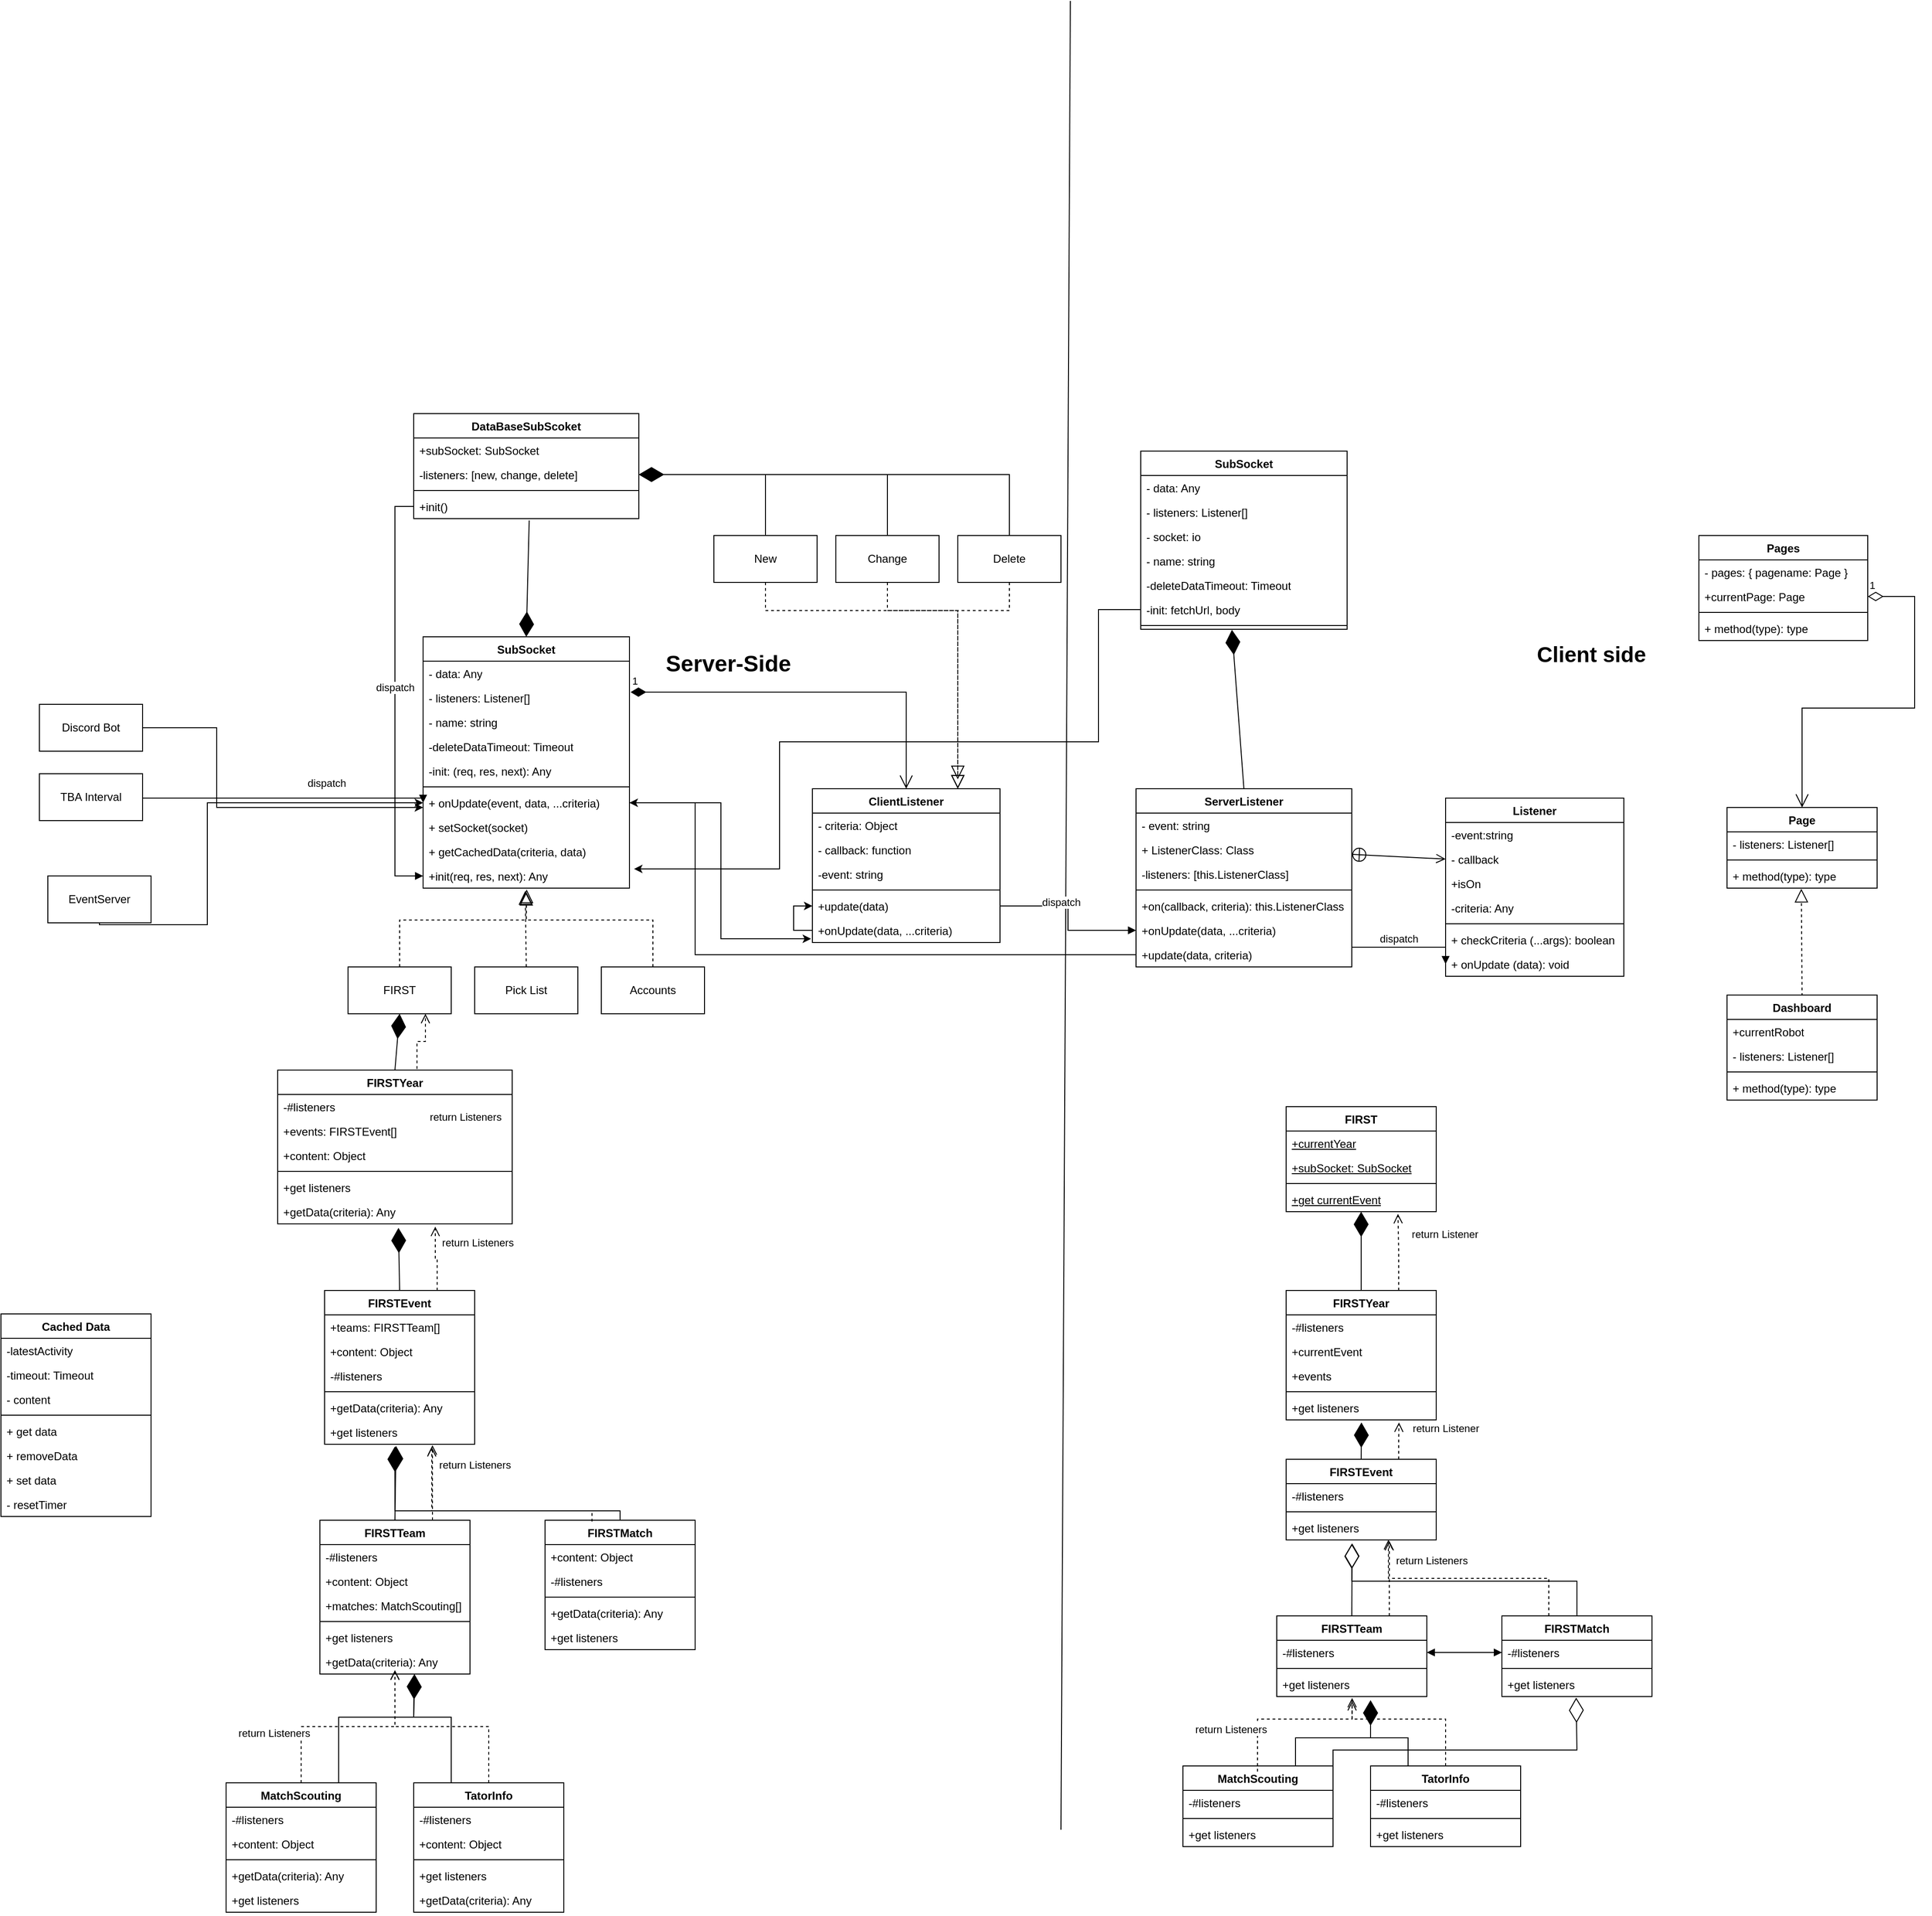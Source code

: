 <mxfile version="21.1.1" type="github">
  <diagram id="C5RBs43oDa-KdzZeNtuy" name="Page-1">
    <mxGraphModel dx="4502" dy="4185" grid="1" gridSize="10" guides="1" tooltips="1" connect="1" arrows="1" fold="1" page="1" pageScale="1" pageWidth="827" pageHeight="1169" math="0" shadow="0">
      <root>
        <mxCell id="WIyWlLk6GJQsqaUBKTNV-0" />
        <mxCell id="WIyWlLk6GJQsqaUBKTNV-1" parent="WIyWlLk6GJQsqaUBKTNV-0" />
        <mxCell id="EyJI59kNtBmuk4PCt2ao-12" value="1" style="endArrow=open;html=1;endSize=12;startArrow=diamondThin;startSize=14;startFill=0;edgeStyle=orthogonalEdgeStyle;align=left;verticalAlign=bottom;rounded=0;exitX=1;exitY=0.5;exitDx=0;exitDy=0;entryX=0.5;entryY=0;entryDx=0;entryDy=0;" parent="WIyWlLk6GJQsqaUBKTNV-1" source="zkfFHV4jXpPFQw0GAbJ--1" target="EyJI59kNtBmuk4PCt2ao-17" edge="1">
          <mxGeometry x="-1" y="3" relative="1" as="geometry">
            <mxPoint x="330" y="320" as="sourcePoint" />
            <mxPoint x="590" y="190" as="targetPoint" />
            <Array as="points">
              <mxPoint x="800" y="-15" />
              <mxPoint x="800" y="104" />
              <mxPoint x="680" y="104" />
            </Array>
          </mxGeometry>
        </mxCell>
        <mxCell id="EyJI59kNtBmuk4PCt2ao-13" value="Pages" style="swimlane;fontStyle=1;align=center;verticalAlign=top;childLayout=stackLayout;horizontal=1;startSize=26;horizontalStack=0;resizeParent=1;resizeParentMax=0;resizeLast=0;collapsible=1;marginBottom=0;whiteSpace=wrap;html=1;" parent="WIyWlLk6GJQsqaUBKTNV-1" vertex="1">
          <mxGeometry x="570" y="-80" width="180" height="112" as="geometry" />
        </mxCell>
        <mxCell id="EyJI59kNtBmuk4PCt2ao-4" value="- pages: { pagename: Page }" style="text;strokeColor=none;fillColor=none;align=left;verticalAlign=top;spacingLeft=4;spacingRight=4;overflow=hidden;rotatable=0;points=[[0,0.5],[1,0.5]];portConstraint=eastwest;whiteSpace=wrap;html=1;" parent="EyJI59kNtBmuk4PCt2ao-13" vertex="1">
          <mxGeometry y="26" width="180" height="26" as="geometry" />
        </mxCell>
        <mxCell id="zkfFHV4jXpPFQw0GAbJ--1" value="+currentPage: Page&#xa;" style="text;align=left;verticalAlign=top;spacingLeft=4;spacingRight=4;overflow=hidden;rotatable=0;points=[[0,0.5],[1,0.5]];portConstraint=eastwest;" parent="EyJI59kNtBmuk4PCt2ao-13" vertex="1">
          <mxGeometry y="52" width="180" height="26" as="geometry" />
        </mxCell>
        <mxCell id="EyJI59kNtBmuk4PCt2ao-15" value="" style="line;strokeWidth=1;fillColor=none;align=left;verticalAlign=middle;spacingTop=-1;spacingLeft=3;spacingRight=3;rotatable=0;labelPosition=right;points=[];portConstraint=eastwest;strokeColor=inherit;" parent="EyJI59kNtBmuk4PCt2ao-13" vertex="1">
          <mxGeometry y="78" width="180" height="8" as="geometry" />
        </mxCell>
        <mxCell id="EyJI59kNtBmuk4PCt2ao-16" value="+ method(type): type" style="text;strokeColor=none;fillColor=none;align=left;verticalAlign=top;spacingLeft=4;spacingRight=4;overflow=hidden;rotatable=0;points=[[0,0.5],[1,0.5]];portConstraint=eastwest;whiteSpace=wrap;html=1;" parent="EyJI59kNtBmuk4PCt2ao-13" vertex="1">
          <mxGeometry y="86" width="180" height="26" as="geometry" />
        </mxCell>
        <mxCell id="EyJI59kNtBmuk4PCt2ao-17" value="Page" style="swimlane;fontStyle=1;align=center;verticalAlign=top;childLayout=stackLayout;horizontal=1;startSize=26;horizontalStack=0;resizeParent=1;resizeParentMax=0;resizeLast=0;collapsible=1;marginBottom=0;whiteSpace=wrap;html=1;" parent="WIyWlLk6GJQsqaUBKTNV-1" vertex="1">
          <mxGeometry x="600" y="210" width="160" height="86" as="geometry" />
        </mxCell>
        <mxCell id="EyJI59kNtBmuk4PCt2ao-18" value="- listeners: Listener[]" style="text;strokeColor=none;fillColor=none;align=left;verticalAlign=top;spacingLeft=4;spacingRight=4;overflow=hidden;rotatable=0;points=[[0,0.5],[1,0.5]];portConstraint=eastwest;whiteSpace=wrap;html=1;" parent="EyJI59kNtBmuk4PCt2ao-17" vertex="1">
          <mxGeometry y="26" width="160" height="26" as="geometry" />
        </mxCell>
        <mxCell id="EyJI59kNtBmuk4PCt2ao-19" value="" style="line;strokeWidth=1;fillColor=none;align=left;verticalAlign=middle;spacingTop=-1;spacingLeft=3;spacingRight=3;rotatable=0;labelPosition=right;points=[];portConstraint=eastwest;strokeColor=inherit;" parent="EyJI59kNtBmuk4PCt2ao-17" vertex="1">
          <mxGeometry y="52" width="160" height="8" as="geometry" />
        </mxCell>
        <mxCell id="EyJI59kNtBmuk4PCt2ao-20" value="+ method(type): type" style="text;strokeColor=none;fillColor=none;align=left;verticalAlign=top;spacingLeft=4;spacingRight=4;overflow=hidden;rotatable=0;points=[[0,0.5],[1,0.5]];portConstraint=eastwest;whiteSpace=wrap;html=1;" parent="EyJI59kNtBmuk4PCt2ao-17" vertex="1">
          <mxGeometry y="60" width="160" height="26" as="geometry" />
        </mxCell>
        <mxCell id="EyJI59kNtBmuk4PCt2ao-21" value="&lt;font style=&quot;font-size: 23px;&quot;&gt;Client side&lt;/font&gt;" style="text;align=center;fontStyle=1;verticalAlign=middle;spacingLeft=3;spacingRight=3;strokeColor=none;rotatable=0;points=[[0,0.5],[1,0.5]];portConstraint=eastwest;html=1;" parent="WIyWlLk6GJQsqaUBKTNV-1" vertex="1">
          <mxGeometry x="350" y="4" width="210" height="86" as="geometry" />
        </mxCell>
        <mxCell id="EyJI59kNtBmuk4PCt2ao-22" value="Server-Side" style="text;align=center;fontStyle=1;verticalAlign=middle;spacingLeft=3;spacingRight=3;strokeColor=none;rotatable=0;points=[[0,0.5],[1,0.5]];portConstraint=eastwest;html=1;fontSize=24;" parent="WIyWlLk6GJQsqaUBKTNV-1" vertex="1">
          <mxGeometry x="-550" y="4" width="170" height="106" as="geometry" />
        </mxCell>
        <mxCell id="EyJI59kNtBmuk4PCt2ao-25" value="" style="endArrow=none;html=1;rounded=0;fontSize=17;" parent="WIyWlLk6GJQsqaUBKTNV-1" edge="1">
          <mxGeometry width="50" height="50" relative="1" as="geometry">
            <mxPoint x="-110" y="1300" as="sourcePoint" />
            <mxPoint x="-100" y="-650" as="targetPoint" />
          </mxGeometry>
        </mxCell>
        <mxCell id="EyJI59kNtBmuk4PCt2ao-26" value="SubSocket" style="swimlane;fontStyle=1;align=center;verticalAlign=top;childLayout=stackLayout;horizontal=1;startSize=26;horizontalStack=0;resizeParent=1;resizeParentMax=0;resizeLast=0;collapsible=1;marginBottom=0;whiteSpace=wrap;html=1;" parent="WIyWlLk6GJQsqaUBKTNV-1" vertex="1">
          <mxGeometry x="-790" y="28" width="220" height="268" as="geometry" />
        </mxCell>
        <mxCell id="EyJI59kNtBmuk4PCt2ao-27" value="- data: Any" style="text;strokeColor=none;fillColor=none;align=left;verticalAlign=top;spacingLeft=4;spacingRight=4;overflow=hidden;rotatable=0;points=[[0,0.5],[1,0.5]];portConstraint=eastwest;whiteSpace=wrap;html=1;" parent="EyJI59kNtBmuk4PCt2ao-26" vertex="1">
          <mxGeometry y="26" width="220" height="26" as="geometry" />
        </mxCell>
        <mxCell id="EyJI59kNtBmuk4PCt2ao-31" value="- listeners: Listener[]" style="text;strokeColor=none;fillColor=none;align=left;verticalAlign=top;spacingLeft=4;spacingRight=4;overflow=hidden;rotatable=0;points=[[0,0.5],[1,0.5]];portConstraint=eastwest;whiteSpace=wrap;html=1;" parent="EyJI59kNtBmuk4PCt2ao-26" vertex="1">
          <mxGeometry y="52" width="220" height="26" as="geometry" />
        </mxCell>
        <mxCell id="EyJI59kNtBmuk4PCt2ao-33" value="- name: string" style="text;strokeColor=none;fillColor=none;align=left;verticalAlign=top;spacingLeft=4;spacingRight=4;overflow=hidden;rotatable=0;points=[[0,0.5],[1,0.5]];portConstraint=eastwest;whiteSpace=wrap;html=1;" parent="EyJI59kNtBmuk4PCt2ao-26" vertex="1">
          <mxGeometry y="78" width="220" height="26" as="geometry" />
        </mxCell>
        <mxCell id="EyJI59kNtBmuk4PCt2ao-77" value="-deleteDataTimeout: Timeout" style="text;strokeColor=none;fillColor=none;align=left;verticalAlign=top;spacingLeft=4;spacingRight=4;overflow=hidden;rotatable=0;points=[[0,0.5],[1,0.5]];portConstraint=eastwest;whiteSpace=wrap;html=1;" parent="EyJI59kNtBmuk4PCt2ao-26" vertex="1">
          <mxGeometry y="104" width="220" height="26" as="geometry" />
        </mxCell>
        <mxCell id="EyJI59kNtBmuk4PCt2ao-36" value="-init: (req, res, next): Any" style="text;strokeColor=none;fillColor=none;align=left;verticalAlign=top;spacingLeft=4;spacingRight=4;overflow=hidden;rotatable=0;points=[[0,0.5],[1,0.5]];portConstraint=eastwest;whiteSpace=wrap;html=1;" parent="EyJI59kNtBmuk4PCt2ao-26" vertex="1">
          <mxGeometry y="130" width="220" height="26" as="geometry" />
        </mxCell>
        <mxCell id="EyJI59kNtBmuk4PCt2ao-28" value="" style="line;strokeWidth=1;fillColor=none;align=left;verticalAlign=middle;spacingTop=-1;spacingLeft=3;spacingRight=3;rotatable=0;labelPosition=right;points=[];portConstraint=eastwest;strokeColor=inherit;" parent="EyJI59kNtBmuk4PCt2ao-26" vertex="1">
          <mxGeometry y="156" width="220" height="8" as="geometry" />
        </mxCell>
        <mxCell id="EyJI59kNtBmuk4PCt2ao-320" value="+ onUpdate(event, data, ...criteria)" style="text;strokeColor=none;fillColor=none;align=left;verticalAlign=top;spacingLeft=4;spacingRight=4;overflow=hidden;rotatable=0;points=[[0,0.5],[1,0.5]];portConstraint=eastwest;whiteSpace=wrap;html=1;" parent="EyJI59kNtBmuk4PCt2ao-26" vertex="1">
          <mxGeometry y="164" width="220" height="26" as="geometry" />
        </mxCell>
        <mxCell id="EyJI59kNtBmuk4PCt2ao-30" value="+ setSocket(socket)" style="text;strokeColor=none;fillColor=none;align=left;verticalAlign=top;spacingLeft=4;spacingRight=4;overflow=hidden;rotatable=0;points=[[0,0.5],[1,0.5]];portConstraint=eastwest;whiteSpace=wrap;html=1;" parent="EyJI59kNtBmuk4PCt2ao-26" vertex="1">
          <mxGeometry y="190" width="220" height="26" as="geometry" />
        </mxCell>
        <mxCell id="pfRynWjS_9kP5OW-bGrS-0" value="+ getCachedData(criteria, data)" style="text;strokeColor=none;fillColor=none;align=left;verticalAlign=top;spacingLeft=4;spacingRight=4;overflow=hidden;rotatable=0;points=[[0,0.5],[1,0.5]];portConstraint=eastwest;whiteSpace=wrap;html=1;" parent="EyJI59kNtBmuk4PCt2ao-26" vertex="1">
          <mxGeometry y="216" width="220" height="26" as="geometry" />
        </mxCell>
        <mxCell id="EyJI59kNtBmuk4PCt2ao-29" value="+init(req, res, next): Any&amp;nbsp;" style="text;strokeColor=none;fillColor=none;align=left;verticalAlign=top;spacingLeft=4;spacingRight=4;overflow=hidden;rotatable=0;points=[[0,0.5],[1,0.5]];portConstraint=eastwest;whiteSpace=wrap;html=1;" parent="EyJI59kNtBmuk4PCt2ao-26" vertex="1">
          <mxGeometry y="242" width="220" height="26" as="geometry" />
        </mxCell>
        <mxCell id="EyJI59kNtBmuk4PCt2ao-42" value="ClientListener" style="swimlane;fontStyle=1;align=center;verticalAlign=top;childLayout=stackLayout;horizontal=1;startSize=26;horizontalStack=0;resizeParent=1;resizeParentMax=0;resizeLast=0;collapsible=1;marginBottom=0;whiteSpace=wrap;html=1;" parent="WIyWlLk6GJQsqaUBKTNV-1" vertex="1">
          <mxGeometry x="-375" y="190" width="200" height="164" as="geometry" />
        </mxCell>
        <mxCell id="EyJI59kNtBmuk4PCt2ao-181" value="- criteria: Object" style="text;strokeColor=none;fillColor=none;align=left;verticalAlign=top;spacingLeft=4;spacingRight=4;overflow=hidden;rotatable=0;points=[[0,0.5],[1,0.5]];portConstraint=eastwest;whiteSpace=wrap;html=1;" parent="EyJI59kNtBmuk4PCt2ao-42" vertex="1">
          <mxGeometry y="26" width="200" height="26" as="geometry" />
        </mxCell>
        <mxCell id="EyJI59kNtBmuk4PCt2ao-182" value="- callback: function" style="text;strokeColor=none;fillColor=none;align=left;verticalAlign=top;spacingLeft=4;spacingRight=4;overflow=hidden;rotatable=0;points=[[0,0.5],[1,0.5]];portConstraint=eastwest;whiteSpace=wrap;html=1;" parent="EyJI59kNtBmuk4PCt2ao-42" vertex="1">
          <mxGeometry y="52" width="200" height="26" as="geometry" />
        </mxCell>
        <mxCell id="EyJI59kNtBmuk4PCt2ao-43" value="-event: string" style="text;strokeColor=none;fillColor=none;align=left;verticalAlign=top;spacingLeft=4;spacingRight=4;overflow=hidden;rotatable=0;points=[[0,0.5],[1,0.5]];portConstraint=eastwest;whiteSpace=wrap;html=1;" parent="EyJI59kNtBmuk4PCt2ao-42" vertex="1">
          <mxGeometry y="78" width="200" height="26" as="geometry" />
        </mxCell>
        <mxCell id="EyJI59kNtBmuk4PCt2ao-44" value="" style="line;strokeWidth=1;fillColor=none;align=left;verticalAlign=middle;spacingTop=-1;spacingLeft=3;spacingRight=3;rotatable=0;labelPosition=right;points=[];portConstraint=eastwest;strokeColor=inherit;" parent="EyJI59kNtBmuk4PCt2ao-42" vertex="1">
          <mxGeometry y="104" width="200" height="8" as="geometry" />
        </mxCell>
        <mxCell id="EyJI59kNtBmuk4PCt2ao-45" value="+update(data)" style="text;strokeColor=none;fillColor=none;align=left;verticalAlign=top;spacingLeft=4;spacingRight=4;overflow=hidden;rotatable=0;points=[[0,0.5],[1,0.5]];portConstraint=eastwest;whiteSpace=wrap;html=1;" parent="EyJI59kNtBmuk4PCt2ao-42" vertex="1">
          <mxGeometry y="112" width="200" height="26" as="geometry" />
        </mxCell>
        <mxCell id="EyJI59kNtBmuk4PCt2ao-323" style="edgeStyle=orthogonalEdgeStyle;rounded=0;orthogonalLoop=1;jettySize=auto;html=1;entryX=0;entryY=0.5;entryDx=0;entryDy=0;" parent="EyJI59kNtBmuk4PCt2ao-42" source="EyJI59kNtBmuk4PCt2ao-108" target="EyJI59kNtBmuk4PCt2ao-45" edge="1">
          <mxGeometry relative="1" as="geometry" />
        </mxCell>
        <mxCell id="EyJI59kNtBmuk4PCt2ao-108" value="+onUpdate(data, ...criteria)" style="text;strokeColor=none;fillColor=none;align=left;verticalAlign=top;spacingLeft=4;spacingRight=4;overflow=hidden;rotatable=0;points=[[0,0.5],[1,0.5]];portConstraint=eastwest;whiteSpace=wrap;html=1;" parent="EyJI59kNtBmuk4PCt2ao-42" vertex="1">
          <mxGeometry y="138" width="200" height="26" as="geometry" />
        </mxCell>
        <mxCell id="EyJI59kNtBmuk4PCt2ao-48" value="1" style="endArrow=open;html=1;endSize=12;startArrow=diamondThin;startSize=14;startFill=1;edgeStyle=orthogonalEdgeStyle;align=left;verticalAlign=bottom;rounded=0;exitX=1.005;exitY=0.269;exitDx=0;exitDy=0;exitPerimeter=0;entryX=0.5;entryY=0;entryDx=0;entryDy=0;" parent="WIyWlLk6GJQsqaUBKTNV-1" source="EyJI59kNtBmuk4PCt2ao-31" target="EyJI59kNtBmuk4PCt2ao-42" edge="1">
          <mxGeometry x="-1" y="3" relative="1" as="geometry">
            <mxPoint x="-470" y="260" as="sourcePoint" />
            <mxPoint x="-310" y="260" as="targetPoint" />
          </mxGeometry>
        </mxCell>
        <mxCell id="EyJI59kNtBmuk4PCt2ao-65" value="Change" style="html=1;whiteSpace=wrap;" parent="WIyWlLk6GJQsqaUBKTNV-1" vertex="1">
          <mxGeometry x="-350" y="-80" width="110" height="50" as="geometry" />
        </mxCell>
        <mxCell id="EyJI59kNtBmuk4PCt2ao-71" value="Delete" style="html=1;whiteSpace=wrap;" parent="WIyWlLk6GJQsqaUBKTNV-1" vertex="1">
          <mxGeometry x="-220" y="-80" width="110" height="50" as="geometry" />
        </mxCell>
        <mxCell id="EyJI59kNtBmuk4PCt2ao-72" value="New" style="html=1;whiteSpace=wrap;" parent="WIyWlLk6GJQsqaUBKTNV-1" vertex="1">
          <mxGeometry x="-480" y="-80" width="110" height="50" as="geometry" />
        </mxCell>
        <mxCell id="EyJI59kNtBmuk4PCt2ao-94" value="ServerListener" style="swimlane;fontStyle=1;align=center;verticalAlign=top;childLayout=stackLayout;horizontal=1;startSize=26;horizontalStack=0;resizeParent=1;resizeParentMax=0;resizeLast=0;collapsible=1;marginBottom=0;whiteSpace=wrap;html=1;" parent="WIyWlLk6GJQsqaUBKTNV-1" vertex="1">
          <mxGeometry x="-30" y="190" width="230" height="190" as="geometry" />
        </mxCell>
        <mxCell id="EyJI59kNtBmuk4PCt2ao-95" value="- event: string" style="text;strokeColor=none;fillColor=none;align=left;verticalAlign=top;spacingLeft=4;spacingRight=4;overflow=hidden;rotatable=0;points=[[0,0.5],[1,0.5]];portConstraint=eastwest;whiteSpace=wrap;html=1;" parent="EyJI59kNtBmuk4PCt2ao-94" vertex="1">
          <mxGeometry y="26" width="230" height="26" as="geometry" />
        </mxCell>
        <mxCell id="EyJI59kNtBmuk4PCt2ao-299" value="+ ListenerClass: Class" style="text;strokeColor=none;fillColor=none;align=left;verticalAlign=top;spacingLeft=4;spacingRight=4;overflow=hidden;rotatable=0;points=[[0,0.5],[1,0.5]];portConstraint=eastwest;whiteSpace=wrap;html=1;" parent="EyJI59kNtBmuk4PCt2ao-94" vertex="1">
          <mxGeometry y="52" width="230" height="26" as="geometry" />
        </mxCell>
        <mxCell id="EyJI59kNtBmuk4PCt2ao-324" value="-listeners: [this.ListenerClass]" style="text;strokeColor=none;fillColor=none;align=left;verticalAlign=top;spacingLeft=4;spacingRight=4;overflow=hidden;rotatable=0;points=[[0,0.5],[1,0.5]];portConstraint=eastwest;whiteSpace=wrap;html=1;" parent="EyJI59kNtBmuk4PCt2ao-94" vertex="1">
          <mxGeometry y="78" width="230" height="26" as="geometry" />
        </mxCell>
        <mxCell id="EyJI59kNtBmuk4PCt2ao-96" value="" style="line;strokeWidth=1;fillColor=none;align=left;verticalAlign=middle;spacingTop=-1;spacingLeft=3;spacingRight=3;rotatable=0;labelPosition=right;points=[];portConstraint=eastwest;strokeColor=inherit;" parent="EyJI59kNtBmuk4PCt2ao-94" vertex="1">
          <mxGeometry y="104" width="230" height="8" as="geometry" />
        </mxCell>
        <mxCell id="EyJI59kNtBmuk4PCt2ao-325" value="+on(callback, criteria): this.ListenerClass" style="text;strokeColor=none;fillColor=none;align=left;verticalAlign=top;spacingLeft=4;spacingRight=4;overflow=hidden;rotatable=0;points=[[0,0.5],[1,0.5]];portConstraint=eastwest;whiteSpace=wrap;html=1;" parent="EyJI59kNtBmuk4PCt2ao-94" vertex="1">
          <mxGeometry y="112" width="230" height="26" as="geometry" />
        </mxCell>
        <mxCell id="EyJI59kNtBmuk4PCt2ao-97" value="+onUpdate(data, ...criteria)" style="text;strokeColor=none;fillColor=none;align=left;verticalAlign=top;spacingLeft=4;spacingRight=4;overflow=hidden;rotatable=0;points=[[0,0.5],[1,0.5]];portConstraint=eastwest;whiteSpace=wrap;html=1;" parent="EyJI59kNtBmuk4PCt2ao-94" vertex="1">
          <mxGeometry y="138" width="230" height="26" as="geometry" />
        </mxCell>
        <mxCell id="EyJI59kNtBmuk4PCt2ao-109" value="+update(data, criteria)" style="text;strokeColor=none;fillColor=none;align=left;verticalAlign=top;spacingLeft=4;spacingRight=4;overflow=hidden;rotatable=0;points=[[0,0.5],[1,0.5]];portConstraint=eastwest;whiteSpace=wrap;html=1;" parent="EyJI59kNtBmuk4PCt2ao-94" vertex="1">
          <mxGeometry y="164" width="230" height="26" as="geometry" />
        </mxCell>
        <mxCell id="EyJI59kNtBmuk4PCt2ao-112" value="Pick List" style="html=1;whiteSpace=wrap;" parent="WIyWlLk6GJQsqaUBKTNV-1" vertex="1">
          <mxGeometry x="-735" y="380" width="110" height="50" as="geometry" />
        </mxCell>
        <mxCell id="EyJI59kNtBmuk4PCt2ao-113" value="" style="endArrow=block;dashed=1;endFill=0;endSize=12;html=1;rounded=0;exitX=0.5;exitY=0;exitDx=0;exitDy=0;entryX=0.495;entryY=1.115;entryDx=0;entryDy=0;entryPerimeter=0;" parent="WIyWlLk6GJQsqaUBKTNV-1" source="EyJI59kNtBmuk4PCt2ao-112" target="EyJI59kNtBmuk4PCt2ao-29" edge="1">
          <mxGeometry width="160" relative="1" as="geometry">
            <mxPoint x="-130" y="360" as="sourcePoint" />
            <mxPoint x="-290" y="360" as="targetPoint" />
          </mxGeometry>
        </mxCell>
        <mxCell id="EyJI59kNtBmuk4PCt2ao-114" value="" style="endArrow=diamondThin;endFill=1;endSize=24;html=1;rounded=0;entryX=0.5;entryY=0;entryDx=0;entryDy=0;exitX=0.513;exitY=1.077;exitDx=0;exitDy=0;exitPerimeter=0;" parent="WIyWlLk6GJQsqaUBKTNV-1" source="EyJI59kNtBmuk4PCt2ao-118" target="EyJI59kNtBmuk4PCt2ao-26" edge="1">
          <mxGeometry width="160" relative="1" as="geometry">
            <mxPoint x="-680" y="-60" as="sourcePoint" />
            <mxPoint x="-690" y="360" as="targetPoint" />
          </mxGeometry>
        </mxCell>
        <mxCell id="EyJI59kNtBmuk4PCt2ao-115" value="DataBaseSubScoket" style="swimlane;fontStyle=1;align=center;verticalAlign=top;childLayout=stackLayout;horizontal=1;startSize=26;horizontalStack=0;resizeParent=1;resizeParentMax=0;resizeLast=0;collapsible=1;marginBottom=0;whiteSpace=wrap;html=1;" parent="WIyWlLk6GJQsqaUBKTNV-1" vertex="1">
          <mxGeometry x="-800" y="-210" width="240" height="112" as="geometry" />
        </mxCell>
        <mxCell id="EyJI59kNtBmuk4PCt2ao-116" value="+subSocket: SubSocket" style="text;strokeColor=none;fillColor=none;align=left;verticalAlign=top;spacingLeft=4;spacingRight=4;overflow=hidden;rotatable=0;points=[[0,0.5],[1,0.5]];portConstraint=eastwest;whiteSpace=wrap;html=1;" parent="EyJI59kNtBmuk4PCt2ao-115" vertex="1">
          <mxGeometry y="26" width="240" height="26" as="geometry" />
        </mxCell>
        <mxCell id="EyJI59kNtBmuk4PCt2ao-120" value="-listeners: [new, change, delete]" style="text;strokeColor=none;fillColor=none;align=left;verticalAlign=top;spacingLeft=4;spacingRight=4;overflow=hidden;rotatable=0;points=[[0,0.5],[1,0.5]];portConstraint=eastwest;whiteSpace=wrap;html=1;" parent="EyJI59kNtBmuk4PCt2ao-115" vertex="1">
          <mxGeometry y="52" width="240" height="26" as="geometry" />
        </mxCell>
        <mxCell id="EyJI59kNtBmuk4PCt2ao-117" value="" style="line;strokeWidth=1;fillColor=none;align=left;verticalAlign=middle;spacingTop=-1;spacingLeft=3;spacingRight=3;rotatable=0;labelPosition=right;points=[];portConstraint=eastwest;strokeColor=inherit;" parent="EyJI59kNtBmuk4PCt2ao-115" vertex="1">
          <mxGeometry y="78" width="240" height="8" as="geometry" />
        </mxCell>
        <mxCell id="EyJI59kNtBmuk4PCt2ao-118" value="+init()" style="text;strokeColor=none;fillColor=none;align=left;verticalAlign=top;spacingLeft=4;spacingRight=4;overflow=hidden;rotatable=0;points=[[0,0.5],[1,0.5]];portConstraint=eastwest;whiteSpace=wrap;html=1;" parent="EyJI59kNtBmuk4PCt2ao-115" vertex="1">
          <mxGeometry y="86" width="240" height="26" as="geometry" />
        </mxCell>
        <mxCell id="EyJI59kNtBmuk4PCt2ao-119" value="dispatch" style="html=1;verticalAlign=bottom;endArrow=block;edgeStyle=elbowEdgeStyle;elbow=vertical;curved=0;rounded=0;exitX=0;exitY=0.5;exitDx=0;exitDy=0;entryX=0;entryY=0.5;entryDx=0;entryDy=0;" parent="WIyWlLk6GJQsqaUBKTNV-1" source="EyJI59kNtBmuk4PCt2ao-118" target="EyJI59kNtBmuk4PCt2ao-29" edge="1">
          <mxGeometry width="80" relative="1" as="geometry">
            <mxPoint x="-810" y="160" as="sourcePoint" />
            <mxPoint x="-730" y="160" as="targetPoint" />
            <Array as="points">
              <mxPoint x="-820" y="70" />
            </Array>
          </mxGeometry>
        </mxCell>
        <mxCell id="EyJI59kNtBmuk4PCt2ao-121" value="" style="endArrow=diamondThin;endFill=1;endSize=24;html=1;rounded=0;exitX=0.5;exitY=0;exitDx=0;exitDy=0;entryX=1;entryY=0.5;entryDx=0;entryDy=0;" parent="WIyWlLk6GJQsqaUBKTNV-1" source="EyJI59kNtBmuk4PCt2ao-72" target="EyJI59kNtBmuk4PCt2ao-120" edge="1">
          <mxGeometry width="160" relative="1" as="geometry">
            <mxPoint x="-10" y="170" as="sourcePoint" />
            <mxPoint x="-170" y="170" as="targetPoint" />
            <Array as="points">
              <mxPoint x="-425" y="-145" />
            </Array>
          </mxGeometry>
        </mxCell>
        <mxCell id="EyJI59kNtBmuk4PCt2ao-122" value="" style="endArrow=block;dashed=1;endFill=0;endSize=12;html=1;rounded=0;entryX=0.5;entryY=1;entryDx=0;entryDy=0;exitX=0.5;exitY=1;exitDx=0;exitDy=0;" parent="WIyWlLk6GJQsqaUBKTNV-1" source="EyJI59kNtBmuk4PCt2ao-71" edge="1">
          <mxGeometry width="160" relative="1" as="geometry">
            <mxPoint x="-10" y="170" as="sourcePoint" />
            <mxPoint x="-220" y="190" as="targetPoint" />
            <Array as="points">
              <mxPoint x="-165" />
              <mxPoint x="-220" />
            </Array>
          </mxGeometry>
        </mxCell>
        <mxCell id="EyJI59kNtBmuk4PCt2ao-123" value="" style="endArrow=diamondThin;endFill=1;endSize=24;html=1;rounded=0;entryX=1;entryY=0.5;entryDx=0;entryDy=0;exitX=0.5;exitY=0;exitDx=0;exitDy=0;" parent="WIyWlLk6GJQsqaUBKTNV-1" source="EyJI59kNtBmuk4PCt2ao-65" target="EyJI59kNtBmuk4PCt2ao-120" edge="1">
          <mxGeometry width="160" relative="1" as="geometry">
            <mxPoint x="-10" y="170" as="sourcePoint" />
            <mxPoint x="-430" y="-140" as="targetPoint" />
            <Array as="points">
              <mxPoint x="-295" y="-145" />
            </Array>
          </mxGeometry>
        </mxCell>
        <mxCell id="EyJI59kNtBmuk4PCt2ao-124" value="" style="endArrow=diamondThin;endFill=1;endSize=24;html=1;rounded=0;entryX=1;entryY=0.5;entryDx=0;entryDy=0;exitX=0.5;exitY=0;exitDx=0;exitDy=0;" parent="WIyWlLk6GJQsqaUBKTNV-1" source="EyJI59kNtBmuk4PCt2ao-71" target="EyJI59kNtBmuk4PCt2ao-120" edge="1">
          <mxGeometry width="160" relative="1" as="geometry">
            <mxPoint x="-230" y="-130" as="sourcePoint" />
            <mxPoint x="-165" y="-150" as="targetPoint" />
            <Array as="points">
              <mxPoint x="-165" y="-145" />
            </Array>
          </mxGeometry>
        </mxCell>
        <mxCell id="EyJI59kNtBmuk4PCt2ao-125" value="" style="endArrow=block;dashed=1;endFill=0;endSize=12;html=1;rounded=0;entryX=0.5;entryY=1;entryDx=0;entryDy=0;exitX=0.5;exitY=1;exitDx=0;exitDy=0;" parent="WIyWlLk6GJQsqaUBKTNV-1" source="EyJI59kNtBmuk4PCt2ao-65" edge="1">
          <mxGeometry width="160" relative="1" as="geometry">
            <mxPoint x="-230" y="90" as="sourcePoint" />
            <mxPoint x="-220" y="190" as="targetPoint" />
            <Array as="points">
              <mxPoint x="-295" />
              <mxPoint x="-220" />
            </Array>
          </mxGeometry>
        </mxCell>
        <mxCell id="EyJI59kNtBmuk4PCt2ao-126" value="" style="endArrow=block;dashed=1;endFill=0;endSize=12;html=1;rounded=0;entryX=0.5;entryY=1;entryDx=0;entryDy=0;exitX=0.5;exitY=1;exitDx=0;exitDy=0;" parent="WIyWlLk6GJQsqaUBKTNV-1" source="EyJI59kNtBmuk4PCt2ao-72" edge="1">
          <mxGeometry width="160" relative="1" as="geometry">
            <mxPoint x="-230" y="90" as="sourcePoint" />
            <mxPoint x="-220" y="180" as="targetPoint" />
            <Array as="points">
              <mxPoint x="-425" />
              <mxPoint x="-220" />
            </Array>
          </mxGeometry>
        </mxCell>
        <mxCell id="EyJI59kNtBmuk4PCt2ao-127" value="Accounts" style="html=1;whiteSpace=wrap;" parent="WIyWlLk6GJQsqaUBKTNV-1" vertex="1">
          <mxGeometry x="-600" y="380" width="110" height="50" as="geometry" />
        </mxCell>
        <mxCell id="EyJI59kNtBmuk4PCt2ao-128" value="" style="endArrow=block;dashed=1;endFill=0;endSize=12;html=1;rounded=0;exitX=0.5;exitY=0;exitDx=0;exitDy=0;entryX=0.502;entryY=1.056;entryDx=0;entryDy=0;entryPerimeter=0;" parent="WIyWlLk6GJQsqaUBKTNV-1" source="EyJI59kNtBmuk4PCt2ao-127" target="EyJI59kNtBmuk4PCt2ao-29" edge="1">
          <mxGeometry width="160" relative="1" as="geometry">
            <mxPoint x="-230" y="310" as="sourcePoint" />
            <mxPoint x="-390" y="310" as="targetPoint" />
            <Array as="points">
              <mxPoint x="-545" y="330" />
              <mxPoint x="-680" y="330" />
            </Array>
          </mxGeometry>
        </mxCell>
        <mxCell id="EyJI59kNtBmuk4PCt2ao-131" value="FIRST&lt;br&gt;" style="html=1;whiteSpace=wrap;" parent="WIyWlLk6GJQsqaUBKTNV-1" vertex="1">
          <mxGeometry x="-870" y="380" width="110" height="50" as="geometry" />
        </mxCell>
        <mxCell id="EyJI59kNtBmuk4PCt2ao-132" value="" style="endArrow=block;dashed=1;endFill=0;endSize=12;html=1;rounded=0;exitX=0.5;exitY=0;exitDx=0;exitDy=0;entryX=0.5;entryY=1.154;entryDx=0;entryDy=0;entryPerimeter=0;" parent="WIyWlLk6GJQsqaUBKTNV-1" source="EyJI59kNtBmuk4PCt2ao-131" target="EyJI59kNtBmuk4PCt2ao-29" edge="1">
          <mxGeometry width="160" relative="1" as="geometry">
            <mxPoint x="-230" y="300" as="sourcePoint" />
            <mxPoint x="-390" y="300" as="targetPoint" />
            <Array as="points">
              <mxPoint x="-815" y="330" />
              <mxPoint x="-680" y="330" />
            </Array>
          </mxGeometry>
        </mxCell>
        <mxCell id="EyJI59kNtBmuk4PCt2ao-133" value="" style="endArrow=diamondThin;endFill=1;endSize=24;html=1;rounded=0;exitX=0.5;exitY=0;exitDx=0;exitDy=0;entryX=0.5;entryY=1;entryDx=0;entryDy=0;" parent="WIyWlLk6GJQsqaUBKTNV-1" source="EyJI59kNtBmuk4PCt2ao-154" target="EyJI59kNtBmuk4PCt2ao-131" edge="1">
          <mxGeometry width="160" relative="1" as="geometry">
            <mxPoint x="-815" y="520" as="sourcePoint" />
            <mxPoint x="-810" y="530" as="targetPoint" />
          </mxGeometry>
        </mxCell>
        <mxCell id="EyJI59kNtBmuk4PCt2ao-143" value="return Listeners" style="html=1;verticalAlign=bottom;endArrow=open;dashed=1;endSize=8;edgeStyle=elbowEdgeStyle;elbow=vertical;curved=0;rounded=0;entryX=0.75;entryY=1;entryDx=0;entryDy=0;exitX=0.594;exitY=-0.008;exitDx=0;exitDy=0;exitPerimeter=0;" parent="WIyWlLk6GJQsqaUBKTNV-1" source="EyJI59kNtBmuk4PCt2ao-154" target="EyJI59kNtBmuk4PCt2ao-131" edge="1">
          <mxGeometry x="-0.005" y="-47" relative="1" as="geometry">
            <mxPoint x="-787" y="520" as="sourcePoint" />
            <mxPoint x="-750" y="555" as="targetPoint" />
            <Array as="points" />
            <mxPoint x="47" y="42" as="offset" />
          </mxGeometry>
        </mxCell>
        <mxCell id="EyJI59kNtBmuk4PCt2ao-162" value="FIRSTEvent" style="swimlane;fontStyle=1;align=center;verticalAlign=top;childLayout=stackLayout;horizontal=1;startSize=26;horizontalStack=0;resizeParent=1;resizeParentMax=0;resizeLast=0;collapsible=1;marginBottom=0;whiteSpace=wrap;html=1;" parent="WIyWlLk6GJQsqaUBKTNV-1" vertex="1">
          <mxGeometry x="-895" y="725" width="160" height="164" as="geometry" />
        </mxCell>
        <mxCell id="EyJI59kNtBmuk4PCt2ao-350" value="+teams: FIRSTTeam[]" style="text;strokeColor=none;fillColor=none;align=left;verticalAlign=top;spacingLeft=4;spacingRight=4;overflow=hidden;rotatable=0;points=[[0,0.5],[1,0.5]];portConstraint=eastwest;whiteSpace=wrap;html=1;" parent="EyJI59kNtBmuk4PCt2ao-162" vertex="1">
          <mxGeometry y="26" width="160" height="26" as="geometry" />
        </mxCell>
        <mxCell id="EyJI59kNtBmuk4PCt2ao-351" value="+content: Object" style="text;strokeColor=none;fillColor=none;align=left;verticalAlign=top;spacingLeft=4;spacingRight=4;overflow=hidden;rotatable=0;points=[[0,0.5],[1,0.5]];portConstraint=eastwest;whiteSpace=wrap;html=1;" parent="EyJI59kNtBmuk4PCt2ao-162" vertex="1">
          <mxGeometry y="52" width="160" height="26" as="geometry" />
        </mxCell>
        <mxCell id="EyJI59kNtBmuk4PCt2ao-163" value="-#listeners" style="text;strokeColor=none;fillColor=none;align=left;verticalAlign=top;spacingLeft=4;spacingRight=4;overflow=hidden;rotatable=0;points=[[0,0.5],[1,0.5]];portConstraint=eastwest;whiteSpace=wrap;html=1;" parent="EyJI59kNtBmuk4PCt2ao-162" vertex="1">
          <mxGeometry y="78" width="160" height="26" as="geometry" />
        </mxCell>
        <mxCell id="EyJI59kNtBmuk4PCt2ao-164" value="" style="line;strokeWidth=1;fillColor=none;align=left;verticalAlign=middle;spacingTop=-1;spacingLeft=3;spacingRight=3;rotatable=0;labelPosition=right;points=[];portConstraint=eastwest;strokeColor=inherit;" parent="EyJI59kNtBmuk4PCt2ao-162" vertex="1">
          <mxGeometry y="104" width="160" height="8" as="geometry" />
        </mxCell>
        <mxCell id="EyJI59kNtBmuk4PCt2ao-361" value="+getData(criteria): Any" style="text;strokeColor=none;fillColor=none;align=left;verticalAlign=top;spacingLeft=4;spacingRight=4;overflow=hidden;rotatable=0;points=[[0,0.5],[1,0.5]];portConstraint=eastwest;whiteSpace=wrap;html=1;" parent="EyJI59kNtBmuk4PCt2ao-162" vertex="1">
          <mxGeometry y="112" width="160" height="26" as="geometry" />
        </mxCell>
        <mxCell id="EyJI59kNtBmuk4PCt2ao-165" value="+get listeners" style="text;strokeColor=none;fillColor=none;align=left;verticalAlign=top;spacingLeft=4;spacingRight=4;overflow=hidden;rotatable=0;points=[[0,0.5],[1,0.5]];portConstraint=eastwest;whiteSpace=wrap;html=1;" parent="EyJI59kNtBmuk4PCt2ao-162" vertex="1">
          <mxGeometry y="138" width="160" height="26" as="geometry" />
        </mxCell>
        <mxCell id="EyJI59kNtBmuk4PCt2ao-166" value="return Listeners" style="html=1;verticalAlign=bottom;endArrow=open;dashed=1;endSize=8;edgeStyle=elbowEdgeStyle;elbow=vertical;curved=0;rounded=0;exitX=0.75;exitY=0;exitDx=0;exitDy=0;entryX=0.672;entryY=1.114;entryDx=0;entryDy=0;entryPerimeter=0;" parent="WIyWlLk6GJQsqaUBKTNV-1" source="EyJI59kNtBmuk4PCt2ao-162" target="EyJI59kNtBmuk4PCt2ao-358" edge="1">
          <mxGeometry x="0.264" y="-45" relative="1" as="geometry">
            <mxPoint x="-270" y="630" as="sourcePoint" />
            <mxPoint x="-775" y="630" as="targetPoint" />
            <mxPoint as="offset" />
          </mxGeometry>
        </mxCell>
        <mxCell id="EyJI59kNtBmuk4PCt2ao-167" value="MatchScouting" style="swimlane;fontStyle=1;align=center;verticalAlign=top;childLayout=stackLayout;horizontal=1;startSize=26;horizontalStack=0;resizeParent=1;resizeParentMax=0;resizeLast=0;collapsible=1;marginBottom=0;whiteSpace=wrap;html=1;" parent="WIyWlLk6GJQsqaUBKTNV-1" vertex="1">
          <mxGeometry x="-1000" y="1250" width="160" height="138" as="geometry" />
        </mxCell>
        <mxCell id="EyJI59kNtBmuk4PCt2ao-168" value="-#listeners" style="text;strokeColor=none;fillColor=none;align=left;verticalAlign=top;spacingLeft=4;spacingRight=4;overflow=hidden;rotatable=0;points=[[0,0.5],[1,0.5]];portConstraint=eastwest;whiteSpace=wrap;html=1;" parent="EyJI59kNtBmuk4PCt2ao-167" vertex="1">
          <mxGeometry y="26" width="160" height="26" as="geometry" />
        </mxCell>
        <mxCell id="EyJI59kNtBmuk4PCt2ao-356" value="+content: Object" style="text;strokeColor=none;fillColor=none;align=left;verticalAlign=top;spacingLeft=4;spacingRight=4;overflow=hidden;rotatable=0;points=[[0,0.5],[1,0.5]];portConstraint=eastwest;whiteSpace=wrap;html=1;" parent="EyJI59kNtBmuk4PCt2ao-167" vertex="1">
          <mxGeometry y="52" width="160" height="26" as="geometry" />
        </mxCell>
        <mxCell id="EyJI59kNtBmuk4PCt2ao-169" value="" style="line;strokeWidth=1;fillColor=none;align=left;verticalAlign=middle;spacingTop=-1;spacingLeft=3;spacingRight=3;rotatable=0;labelPosition=right;points=[];portConstraint=eastwest;strokeColor=inherit;" parent="EyJI59kNtBmuk4PCt2ao-167" vertex="1">
          <mxGeometry y="78" width="160" height="8" as="geometry" />
        </mxCell>
        <mxCell id="EyJI59kNtBmuk4PCt2ao-364" value="+getData(criteria): Any" style="text;strokeColor=none;fillColor=none;align=left;verticalAlign=top;spacingLeft=4;spacingRight=4;overflow=hidden;rotatable=0;points=[[0,0.5],[1,0.5]];portConstraint=eastwest;whiteSpace=wrap;html=1;" parent="EyJI59kNtBmuk4PCt2ao-167" vertex="1">
          <mxGeometry y="86" width="160" height="26" as="geometry" />
        </mxCell>
        <mxCell id="EyJI59kNtBmuk4PCt2ao-170" value="+get listeners" style="text;strokeColor=none;fillColor=none;align=left;verticalAlign=top;spacingLeft=4;spacingRight=4;overflow=hidden;rotatable=0;points=[[0,0.5],[1,0.5]];portConstraint=eastwest;whiteSpace=wrap;html=1;" parent="EyJI59kNtBmuk4PCt2ao-167" vertex="1">
          <mxGeometry y="112" width="160" height="26" as="geometry" />
        </mxCell>
        <mxCell id="EyJI59kNtBmuk4PCt2ao-171" value="FIRSTMatch" style="swimlane;fontStyle=1;align=center;verticalAlign=top;childLayout=stackLayout;horizontal=1;startSize=26;horizontalStack=0;resizeParent=1;resizeParentMax=0;resizeLast=0;collapsible=1;marginBottom=0;whiteSpace=wrap;html=1;" parent="WIyWlLk6GJQsqaUBKTNV-1" vertex="1">
          <mxGeometry x="-660" y="970" width="160" height="138" as="geometry" />
        </mxCell>
        <mxCell id="EyJI59kNtBmuk4PCt2ao-355" value="+content: Object" style="text;strokeColor=none;fillColor=none;align=left;verticalAlign=top;spacingLeft=4;spacingRight=4;overflow=hidden;rotatable=0;points=[[0,0.5],[1,0.5]];portConstraint=eastwest;whiteSpace=wrap;html=1;" parent="EyJI59kNtBmuk4PCt2ao-171" vertex="1">
          <mxGeometry y="26" width="160" height="26" as="geometry" />
        </mxCell>
        <mxCell id="EyJI59kNtBmuk4PCt2ao-172" value="-#listeners" style="text;strokeColor=none;fillColor=none;align=left;verticalAlign=top;spacingLeft=4;spacingRight=4;overflow=hidden;rotatable=0;points=[[0,0.5],[1,0.5]];portConstraint=eastwest;whiteSpace=wrap;html=1;" parent="EyJI59kNtBmuk4PCt2ao-171" vertex="1">
          <mxGeometry y="52" width="160" height="26" as="geometry" />
        </mxCell>
        <mxCell id="EyJI59kNtBmuk4PCt2ao-173" value="" style="line;strokeWidth=1;fillColor=none;align=left;verticalAlign=middle;spacingTop=-1;spacingLeft=3;spacingRight=3;rotatable=0;labelPosition=right;points=[];portConstraint=eastwest;strokeColor=inherit;" parent="EyJI59kNtBmuk4PCt2ao-171" vertex="1">
          <mxGeometry y="78" width="160" height="8" as="geometry" />
        </mxCell>
        <mxCell id="EyJI59kNtBmuk4PCt2ao-362" value="+getData(criteria): Any" style="text;strokeColor=none;fillColor=none;align=left;verticalAlign=top;spacingLeft=4;spacingRight=4;overflow=hidden;rotatable=0;points=[[0,0.5],[1,0.5]];portConstraint=eastwest;whiteSpace=wrap;html=1;" parent="EyJI59kNtBmuk4PCt2ao-171" vertex="1">
          <mxGeometry y="86" width="160" height="26" as="geometry" />
        </mxCell>
        <mxCell id="EyJI59kNtBmuk4PCt2ao-174" value="+get listeners" style="text;strokeColor=none;fillColor=none;align=left;verticalAlign=top;spacingLeft=4;spacingRight=4;overflow=hidden;rotatable=0;points=[[0,0.5],[1,0.5]];portConstraint=eastwest;whiteSpace=wrap;html=1;" parent="EyJI59kNtBmuk4PCt2ao-171" vertex="1">
          <mxGeometry y="112" width="160" height="26" as="geometry" />
        </mxCell>
        <mxCell id="EyJI59kNtBmuk4PCt2ao-175" value="FIRSTTeam" style="swimlane;fontStyle=1;align=center;verticalAlign=top;childLayout=stackLayout;horizontal=1;startSize=26;horizontalStack=0;resizeParent=1;resizeParentMax=0;resizeLast=0;collapsible=1;marginBottom=0;whiteSpace=wrap;html=1;" parent="WIyWlLk6GJQsqaUBKTNV-1" vertex="1">
          <mxGeometry x="-900" y="970" width="160" height="164" as="geometry" />
        </mxCell>
        <mxCell id="EyJI59kNtBmuk4PCt2ao-176" value="-#listeners" style="text;strokeColor=none;fillColor=none;align=left;verticalAlign=top;spacingLeft=4;spacingRight=4;overflow=hidden;rotatable=0;points=[[0,0.5],[1,0.5]];portConstraint=eastwest;whiteSpace=wrap;html=1;" parent="EyJI59kNtBmuk4PCt2ao-175" vertex="1">
          <mxGeometry y="26" width="160" height="26" as="geometry" />
        </mxCell>
        <mxCell id="EyJI59kNtBmuk4PCt2ao-354" value="+content: Object" style="text;strokeColor=none;fillColor=none;align=left;verticalAlign=top;spacingLeft=4;spacingRight=4;overflow=hidden;rotatable=0;points=[[0,0.5],[1,0.5]];portConstraint=eastwest;whiteSpace=wrap;html=1;" parent="EyJI59kNtBmuk4PCt2ao-175" vertex="1">
          <mxGeometry y="52" width="160" height="26" as="geometry" />
        </mxCell>
        <mxCell id="EyJI59kNtBmuk4PCt2ao-352" value="+matches: MatchScouting[]" style="text;strokeColor=none;fillColor=none;align=left;verticalAlign=top;spacingLeft=4;spacingRight=4;overflow=hidden;rotatable=0;points=[[0,0.5],[1,0.5]];portConstraint=eastwest;whiteSpace=wrap;html=1;" parent="EyJI59kNtBmuk4PCt2ao-175" vertex="1">
          <mxGeometry y="78" width="160" height="26" as="geometry" />
        </mxCell>
        <mxCell id="EyJI59kNtBmuk4PCt2ao-177" value="" style="line;strokeWidth=1;fillColor=none;align=left;verticalAlign=middle;spacingTop=-1;spacingLeft=3;spacingRight=3;rotatable=0;labelPosition=right;points=[];portConstraint=eastwest;strokeColor=inherit;" parent="EyJI59kNtBmuk4PCt2ao-175" vertex="1">
          <mxGeometry y="104" width="160" height="8" as="geometry" />
        </mxCell>
        <mxCell id="EyJI59kNtBmuk4PCt2ao-178" value="+get listeners" style="text;strokeColor=none;fillColor=none;align=left;verticalAlign=top;spacingLeft=4;spacingRight=4;overflow=hidden;rotatable=0;points=[[0,0.5],[1,0.5]];portConstraint=eastwest;whiteSpace=wrap;html=1;" parent="EyJI59kNtBmuk4PCt2ao-175" vertex="1">
          <mxGeometry y="112" width="160" height="26" as="geometry" />
        </mxCell>
        <mxCell id="EyJI59kNtBmuk4PCt2ao-363" value="+getData(criteria): Any" style="text;strokeColor=none;fillColor=none;align=left;verticalAlign=top;spacingLeft=4;spacingRight=4;overflow=hidden;rotatable=0;points=[[0,0.5],[1,0.5]];portConstraint=eastwest;whiteSpace=wrap;html=1;" parent="EyJI59kNtBmuk4PCt2ao-175" vertex="1">
          <mxGeometry y="138" width="160" height="26" as="geometry" />
        </mxCell>
        <mxCell id="EyJI59kNtBmuk4PCt2ao-179" value="" style="endArrow=diamondThin;endFill=1;endSize=24;html=1;rounded=0;exitX=0.5;exitY=0;exitDx=0;exitDy=0;entryX=0.476;entryY=1.069;entryDx=0;entryDy=0;entryPerimeter=0;" parent="WIyWlLk6GJQsqaUBKTNV-1" source="EyJI59kNtBmuk4PCt2ao-175" target="EyJI59kNtBmuk4PCt2ao-165" edge="1">
          <mxGeometry width="160" relative="1" as="geometry">
            <mxPoint x="-230" y="890" as="sourcePoint" />
            <mxPoint x="-820" y="890" as="targetPoint" />
          </mxGeometry>
        </mxCell>
        <mxCell id="EyJI59kNtBmuk4PCt2ao-180" value="" style="endArrow=diamondThin;endFill=1;endSize=24;html=1;rounded=0;exitX=0.5;exitY=0;exitDx=0;exitDy=0;entryX=0.468;entryY=1.095;entryDx=0;entryDy=0;entryPerimeter=0;" parent="WIyWlLk6GJQsqaUBKTNV-1" source="EyJI59kNtBmuk4PCt2ao-171" target="EyJI59kNtBmuk4PCt2ao-165" edge="1">
          <mxGeometry width="160" relative="1" as="geometry">
            <mxPoint x="-230" y="890" as="sourcePoint" />
            <mxPoint x="-560" y="860" as="targetPoint" />
            <Array as="points">
              <mxPoint x="-580" y="960" />
              <mxPoint x="-710" y="960" />
              <mxPoint x="-820" y="960" />
              <mxPoint x="-820" y="940" />
            </Array>
          </mxGeometry>
        </mxCell>
        <mxCell id="EyJI59kNtBmuk4PCt2ao-188" value="return Listeners" style="html=1;verticalAlign=bottom;endArrow=open;dashed=1;endSize=8;edgeStyle=elbowEdgeStyle;elbow=vertical;curved=0;rounded=0;exitX=0.75;exitY=0;exitDx=0;exitDy=0;" parent="WIyWlLk6GJQsqaUBKTNV-1" source="EyJI59kNtBmuk4PCt2ao-175" edge="1">
          <mxGeometry x="0.264" y="-45" relative="1" as="geometry">
            <mxPoint x="-765" y="760" as="sourcePoint" />
            <mxPoint x="-780" y="890" as="targetPoint" />
            <mxPoint as="offset" />
          </mxGeometry>
        </mxCell>
        <mxCell id="EyJI59kNtBmuk4PCt2ao-189" value="" style="html=1;verticalAlign=bottom;endArrow=open;dashed=1;endSize=8;edgeStyle=elbowEdgeStyle;elbow=vertical;curved=0;rounded=0;exitX=0.313;exitY=0.01;exitDx=0;exitDy=0;exitPerimeter=0;entryX=0.714;entryY=1.111;entryDx=0;entryDy=0;entryPerimeter=0;" parent="WIyWlLk6GJQsqaUBKTNV-1" source="EyJI59kNtBmuk4PCt2ao-171" target="EyJI59kNtBmuk4PCt2ao-165" edge="1">
          <mxGeometry x="-0.683" y="-163" relative="1" as="geometry">
            <mxPoint x="-610" y="920" as="sourcePoint" />
            <mxPoint x="-781" y="920" as="targetPoint" />
            <mxPoint x="160" y="133" as="offset" />
            <Array as="points">
              <mxPoint x="-700" y="960" />
            </Array>
          </mxGeometry>
        </mxCell>
        <mxCell id="EyJI59kNtBmuk4PCt2ao-192" value="TatorInfo" style="swimlane;fontStyle=1;align=center;verticalAlign=top;childLayout=stackLayout;horizontal=1;startSize=26;horizontalStack=0;resizeParent=1;resizeParentMax=0;resizeLast=0;collapsible=1;marginBottom=0;whiteSpace=wrap;html=1;" parent="WIyWlLk6GJQsqaUBKTNV-1" vertex="1">
          <mxGeometry x="-800" y="1250" width="160" height="138" as="geometry" />
        </mxCell>
        <mxCell id="EyJI59kNtBmuk4PCt2ao-193" value="-#listeners" style="text;strokeColor=none;fillColor=none;align=left;verticalAlign=top;spacingLeft=4;spacingRight=4;overflow=hidden;rotatable=0;points=[[0,0.5],[1,0.5]];portConstraint=eastwest;whiteSpace=wrap;html=1;" parent="EyJI59kNtBmuk4PCt2ao-192" vertex="1">
          <mxGeometry y="26" width="160" height="26" as="geometry" />
        </mxCell>
        <mxCell id="EyJI59kNtBmuk4PCt2ao-357" value="+content: Object" style="text;strokeColor=none;fillColor=none;align=left;verticalAlign=top;spacingLeft=4;spacingRight=4;overflow=hidden;rotatable=0;points=[[0,0.5],[1,0.5]];portConstraint=eastwest;whiteSpace=wrap;html=1;" parent="EyJI59kNtBmuk4PCt2ao-192" vertex="1">
          <mxGeometry y="52" width="160" height="26" as="geometry" />
        </mxCell>
        <mxCell id="EyJI59kNtBmuk4PCt2ao-194" value="" style="line;strokeWidth=1;fillColor=none;align=left;verticalAlign=middle;spacingTop=-1;spacingLeft=3;spacingRight=3;rotatable=0;labelPosition=right;points=[];portConstraint=eastwest;strokeColor=inherit;" parent="EyJI59kNtBmuk4PCt2ao-192" vertex="1">
          <mxGeometry y="78" width="160" height="8" as="geometry" />
        </mxCell>
        <mxCell id="EyJI59kNtBmuk4PCt2ao-195" value="+get listeners" style="text;strokeColor=none;fillColor=none;align=left;verticalAlign=top;spacingLeft=4;spacingRight=4;overflow=hidden;rotatable=0;points=[[0,0.5],[1,0.5]];portConstraint=eastwest;whiteSpace=wrap;html=1;" parent="EyJI59kNtBmuk4PCt2ao-192" vertex="1">
          <mxGeometry y="86" width="160" height="26" as="geometry" />
        </mxCell>
        <mxCell id="EyJI59kNtBmuk4PCt2ao-365" value="+getData(criteria): Any" style="text;strokeColor=none;fillColor=none;align=left;verticalAlign=top;spacingLeft=4;spacingRight=4;overflow=hidden;rotatable=0;points=[[0,0.5],[1,0.5]];portConstraint=eastwest;whiteSpace=wrap;html=1;" parent="EyJI59kNtBmuk4PCt2ao-192" vertex="1">
          <mxGeometry y="112" width="160" height="26" as="geometry" />
        </mxCell>
        <mxCell id="EyJI59kNtBmuk4PCt2ao-196" value="" style="html=1;verticalAlign=bottom;endArrow=open;dashed=1;endSize=8;edgeStyle=elbowEdgeStyle;elbow=vertical;curved=0;rounded=0;exitX=0.5;exitY=0;exitDx=0;exitDy=0;" parent="WIyWlLk6GJQsqaUBKTNV-1" source="EyJI59kNtBmuk4PCt2ao-192" edge="1">
          <mxGeometry x="-0.683" y="-163" relative="1" as="geometry">
            <mxPoint x="-910" y="1160" as="sourcePoint" />
            <mxPoint x="-820" y="1130" as="targetPoint" />
            <mxPoint x="160" y="133" as="offset" />
            <Array as="points" />
          </mxGeometry>
        </mxCell>
        <mxCell id="EyJI59kNtBmuk4PCt2ao-198" value="" style="endArrow=diamondThin;endFill=1;endSize=24;html=1;rounded=0;entryX=0.63;entryY=1.003;entryDx=0;entryDy=0;exitX=0.25;exitY=0;exitDx=0;exitDy=0;entryPerimeter=0;" parent="WIyWlLk6GJQsqaUBKTNV-1" source="EyJI59kNtBmuk4PCt2ao-192" target="EyJI59kNtBmuk4PCt2ao-363" edge="1">
          <mxGeometry width="160" relative="1" as="geometry">
            <mxPoint x="-400" y="1190" as="sourcePoint" />
            <mxPoint x="-640" y="1110" as="targetPoint" />
            <Array as="points">
              <mxPoint x="-760" y="1180" />
              <mxPoint x="-780" y="1180" />
              <mxPoint x="-800" y="1180" />
            </Array>
          </mxGeometry>
        </mxCell>
        <mxCell id="EyJI59kNtBmuk4PCt2ao-199" value="" style="endArrow=diamondThin;endFill=1;endSize=24;html=1;rounded=0;entryX=0.63;entryY=1.003;entryDx=0;entryDy=0;exitX=0.75;exitY=0;exitDx=0;exitDy=0;entryPerimeter=0;" parent="WIyWlLk6GJQsqaUBKTNV-1" source="EyJI59kNtBmuk4PCt2ao-167" target="EyJI59kNtBmuk4PCt2ao-363" edge="1">
          <mxGeometry width="160" relative="1" as="geometry">
            <mxPoint x="-750" y="1160" as="sourcePoint" />
            <mxPoint x="-790" y="1090" as="targetPoint" />
            <Array as="points">
              <mxPoint x="-880" y="1180" />
              <mxPoint x="-830" y="1180" />
              <mxPoint x="-800" y="1180" />
            </Array>
          </mxGeometry>
        </mxCell>
        <mxCell id="EyJI59kNtBmuk4PCt2ao-200" value="return Listeners" style="html=1;verticalAlign=bottom;endArrow=open;dashed=1;endSize=8;edgeStyle=elbowEdgeStyle;elbow=vertical;curved=0;rounded=0;exitX=0.5;exitY=0;exitDx=0;exitDy=0;" parent="WIyWlLk6GJQsqaUBKTNV-1" source="EyJI59kNtBmuk4PCt2ao-167" edge="1">
          <mxGeometry x="-0.599" y="30" relative="1" as="geometry">
            <mxPoint x="-920.5" y="1156" as="sourcePoint" />
            <mxPoint x="-820" y="1130" as="targetPoint" />
            <mxPoint x="1" as="offset" />
            <Array as="points" />
          </mxGeometry>
        </mxCell>
        <mxCell id="EyJI59kNtBmuk4PCt2ao-202" value="Cached Data" style="swimlane;fontStyle=1;align=center;verticalAlign=top;childLayout=stackLayout;horizontal=1;startSize=26;horizontalStack=0;resizeParent=1;resizeParentMax=0;resizeLast=0;collapsible=1;marginBottom=0;whiteSpace=wrap;html=1;" parent="WIyWlLk6GJQsqaUBKTNV-1" vertex="1">
          <mxGeometry x="-1240" y="750" width="160" height="216" as="geometry">
            <mxRectangle x="-330" y="620" width="110" height="30" as="alternateBounds" />
          </mxGeometry>
        </mxCell>
        <mxCell id="EyJI59kNtBmuk4PCt2ao-203" value="-latestActivity" style="text;strokeColor=none;fillColor=none;align=left;verticalAlign=top;spacingLeft=4;spacingRight=4;overflow=hidden;rotatable=0;points=[[0,0.5],[1,0.5]];portConstraint=eastwest;whiteSpace=wrap;html=1;" parent="EyJI59kNtBmuk4PCt2ao-202" vertex="1">
          <mxGeometry y="26" width="160" height="26" as="geometry" />
        </mxCell>
        <mxCell id="EyJI59kNtBmuk4PCt2ao-210" value="-timeout: Timeout" style="text;strokeColor=none;fillColor=none;align=left;verticalAlign=top;spacingLeft=4;spacingRight=4;overflow=hidden;rotatable=0;points=[[0,0.5],[1,0.5]];portConstraint=eastwest;whiteSpace=wrap;html=1;" parent="EyJI59kNtBmuk4PCt2ao-202" vertex="1">
          <mxGeometry y="52" width="160" height="26" as="geometry" />
        </mxCell>
        <mxCell id="EyJI59kNtBmuk4PCt2ao-206" value="- content" style="text;strokeColor=none;fillColor=none;align=left;verticalAlign=top;spacingLeft=4;spacingRight=4;overflow=hidden;rotatable=0;points=[[0,0.5],[1,0.5]];portConstraint=eastwest;whiteSpace=wrap;html=1;" parent="EyJI59kNtBmuk4PCt2ao-202" vertex="1">
          <mxGeometry y="78" width="160" height="26" as="geometry" />
        </mxCell>
        <mxCell id="EyJI59kNtBmuk4PCt2ao-204" value="" style="line;strokeWidth=1;fillColor=none;align=left;verticalAlign=middle;spacingTop=-1;spacingLeft=3;spacingRight=3;rotatable=0;labelPosition=right;points=[];portConstraint=eastwest;strokeColor=inherit;" parent="EyJI59kNtBmuk4PCt2ao-202" vertex="1">
          <mxGeometry y="104" width="160" height="8" as="geometry" />
        </mxCell>
        <mxCell id="EyJI59kNtBmuk4PCt2ao-207" value="+ get data" style="text;strokeColor=none;fillColor=none;align=left;verticalAlign=top;spacingLeft=4;spacingRight=4;overflow=hidden;rotatable=0;points=[[0,0.5],[1,0.5]];portConstraint=eastwest;whiteSpace=wrap;html=1;" parent="EyJI59kNtBmuk4PCt2ao-202" vertex="1">
          <mxGeometry y="112" width="160" height="26" as="geometry" />
        </mxCell>
        <mxCell id="EyJI59kNtBmuk4PCt2ao-208" value="+ removeData" style="text;strokeColor=none;fillColor=none;align=left;verticalAlign=top;spacingLeft=4;spacingRight=4;overflow=hidden;rotatable=0;points=[[0,0.5],[1,0.5]];portConstraint=eastwest;whiteSpace=wrap;html=1;" parent="EyJI59kNtBmuk4PCt2ao-202" vertex="1">
          <mxGeometry y="138" width="160" height="26" as="geometry" />
        </mxCell>
        <mxCell id="EyJI59kNtBmuk4PCt2ao-209" value="+ set data" style="text;strokeColor=none;fillColor=none;align=left;verticalAlign=top;spacingLeft=4;spacingRight=4;overflow=hidden;rotatable=0;points=[[0,0.5],[1,0.5]];portConstraint=eastwest;whiteSpace=wrap;html=1;" parent="EyJI59kNtBmuk4PCt2ao-202" vertex="1">
          <mxGeometry y="164" width="160" height="26" as="geometry" />
        </mxCell>
        <mxCell id="EyJI59kNtBmuk4PCt2ao-211" value="- resetTimer" style="text;strokeColor=none;fillColor=none;align=left;verticalAlign=top;spacingLeft=4;spacingRight=4;overflow=hidden;rotatable=0;points=[[0,0.5],[1,0.5]];portConstraint=eastwest;whiteSpace=wrap;html=1;" parent="EyJI59kNtBmuk4PCt2ao-202" vertex="1">
          <mxGeometry y="190" width="160" height="26" as="geometry" />
        </mxCell>
        <mxCell id="EyJI59kNtBmuk4PCt2ao-215" value="FIRSTYear" style="swimlane;fontStyle=1;align=center;verticalAlign=top;childLayout=stackLayout;horizontal=1;startSize=26;horizontalStack=0;resizeParent=1;resizeParentMax=0;resizeLast=0;collapsible=1;marginBottom=0;whiteSpace=wrap;html=1;" parent="WIyWlLk6GJQsqaUBKTNV-1" vertex="1">
          <mxGeometry x="130" y="725" width="160" height="138" as="geometry" />
        </mxCell>
        <mxCell id="EyJI59kNtBmuk4PCt2ao-216" value="-#listeners" style="text;strokeColor=none;fillColor=none;align=left;verticalAlign=top;spacingLeft=4;spacingRight=4;overflow=hidden;rotatable=0;points=[[0,0.5],[1,0.5]];portConstraint=eastwest;whiteSpace=wrap;html=1;" parent="EyJI59kNtBmuk4PCt2ao-215" vertex="1">
          <mxGeometry y="26" width="160" height="26" as="geometry" />
        </mxCell>
        <mxCell id="EyJI59kNtBmuk4PCt2ao-219" value="+currentEvent" style="text;strokeColor=none;fillColor=none;align=left;verticalAlign=top;spacingLeft=4;spacingRight=4;overflow=hidden;rotatable=0;points=[[0,0.5],[1,0.5]];portConstraint=eastwest;whiteSpace=wrap;html=1;" parent="EyJI59kNtBmuk4PCt2ao-215" vertex="1">
          <mxGeometry y="52" width="160" height="26" as="geometry" />
        </mxCell>
        <mxCell id="EyJI59kNtBmuk4PCt2ao-220" value="+events" style="text;strokeColor=none;fillColor=none;align=left;verticalAlign=top;spacingLeft=4;spacingRight=4;overflow=hidden;rotatable=0;points=[[0,0.5],[1,0.5]];portConstraint=eastwest;whiteSpace=wrap;html=1;" parent="EyJI59kNtBmuk4PCt2ao-215" vertex="1">
          <mxGeometry y="78" width="160" height="26" as="geometry" />
        </mxCell>
        <mxCell id="EyJI59kNtBmuk4PCt2ao-217" value="" style="line;strokeWidth=1;fillColor=none;align=left;verticalAlign=middle;spacingTop=-1;spacingLeft=3;spacingRight=3;rotatable=0;labelPosition=right;points=[];portConstraint=eastwest;strokeColor=inherit;" parent="EyJI59kNtBmuk4PCt2ao-215" vertex="1">
          <mxGeometry y="104" width="160" height="8" as="geometry" />
        </mxCell>
        <mxCell id="EyJI59kNtBmuk4PCt2ao-218" value="+get listeners" style="text;strokeColor=none;fillColor=none;align=left;verticalAlign=top;spacingLeft=4;spacingRight=4;overflow=hidden;rotatable=0;points=[[0,0.5],[1,0.5]];portConstraint=eastwest;whiteSpace=wrap;html=1;" parent="EyJI59kNtBmuk4PCt2ao-215" vertex="1">
          <mxGeometry y="112" width="160" height="26" as="geometry" />
        </mxCell>
        <mxCell id="EyJI59kNtBmuk4PCt2ao-221" value="FIRSTEvent" style="swimlane;fontStyle=1;align=center;verticalAlign=top;childLayout=stackLayout;horizontal=1;startSize=26;horizontalStack=0;resizeParent=1;resizeParentMax=0;resizeLast=0;collapsible=1;marginBottom=0;whiteSpace=wrap;html=1;" parent="WIyWlLk6GJQsqaUBKTNV-1" vertex="1">
          <mxGeometry x="130" y="905" width="160" height="86" as="geometry" />
        </mxCell>
        <mxCell id="EyJI59kNtBmuk4PCt2ao-231" value="-#listeners" style="text;strokeColor=none;fillColor=none;align=left;verticalAlign=top;spacingLeft=4;spacingRight=4;overflow=hidden;rotatable=0;points=[[0,0.5],[1,0.5]];portConstraint=eastwest;whiteSpace=wrap;html=1;" parent="EyJI59kNtBmuk4PCt2ao-221" vertex="1">
          <mxGeometry y="26" width="160" height="26" as="geometry" />
        </mxCell>
        <mxCell id="EyJI59kNtBmuk4PCt2ao-223" value="" style="line;strokeWidth=1;fillColor=none;align=left;verticalAlign=middle;spacingTop=-1;spacingLeft=3;spacingRight=3;rotatable=0;labelPosition=right;points=[];portConstraint=eastwest;strokeColor=inherit;" parent="EyJI59kNtBmuk4PCt2ao-221" vertex="1">
          <mxGeometry y="52" width="160" height="8" as="geometry" />
        </mxCell>
        <mxCell id="EyJI59kNtBmuk4PCt2ao-232" value="+get listeners" style="text;strokeColor=none;fillColor=none;align=left;verticalAlign=top;spacingLeft=4;spacingRight=4;overflow=hidden;rotatable=0;points=[[0,0.5],[1,0.5]];portConstraint=eastwest;whiteSpace=wrap;html=1;" parent="EyJI59kNtBmuk4PCt2ao-221" vertex="1">
          <mxGeometry y="60" width="160" height="26" as="geometry" />
        </mxCell>
        <mxCell id="EyJI59kNtBmuk4PCt2ao-225" value="" style="endArrow=diamondThin;endFill=1;endSize=24;html=1;rounded=0;exitX=0.5;exitY=0;exitDx=0;exitDy=0;entryX=0.502;entryY=1.107;entryDx=0;entryDy=0;entryPerimeter=0;" parent="WIyWlLk6GJQsqaUBKTNV-1" source="EyJI59kNtBmuk4PCt2ao-221" target="EyJI59kNtBmuk4PCt2ao-218" edge="1">
          <mxGeometry width="160" relative="1" as="geometry">
            <mxPoint x="-420" y="925" as="sourcePoint" />
            <mxPoint x="210" y="865" as="targetPoint" />
          </mxGeometry>
        </mxCell>
        <mxCell id="EyJI59kNtBmuk4PCt2ao-227" value="FIRST" style="swimlane;fontStyle=1;align=center;verticalAlign=top;childLayout=stackLayout;horizontal=1;startSize=26;horizontalStack=0;resizeParent=1;resizeParentMax=0;resizeLast=0;collapsible=1;marginBottom=0;whiteSpace=wrap;html=1;" parent="WIyWlLk6GJQsqaUBKTNV-1" vertex="1">
          <mxGeometry x="130" y="529" width="160" height="112" as="geometry" />
        </mxCell>
        <mxCell id="EyJI59kNtBmuk4PCt2ao-228" value="&lt;u&gt;+currentYear&lt;/u&gt;" style="text;strokeColor=none;fillColor=none;align=left;verticalAlign=top;spacingLeft=4;spacingRight=4;overflow=hidden;rotatable=0;points=[[0,0.5],[1,0.5]];portConstraint=eastwest;whiteSpace=wrap;html=1;" parent="EyJI59kNtBmuk4PCt2ao-227" vertex="1">
          <mxGeometry y="26" width="160" height="26" as="geometry" />
        </mxCell>
        <mxCell id="EyJI59kNtBmuk4PCt2ao-345" value="&lt;u&gt;+subSocket: SubSocket&lt;/u&gt;" style="text;strokeColor=none;fillColor=none;align=left;verticalAlign=top;spacingLeft=4;spacingRight=4;overflow=hidden;rotatable=0;points=[[0,0.5],[1,0.5]];portConstraint=eastwest;whiteSpace=wrap;html=1;" parent="EyJI59kNtBmuk4PCt2ao-227" vertex="1">
          <mxGeometry y="52" width="160" height="26" as="geometry" />
        </mxCell>
        <mxCell id="EyJI59kNtBmuk4PCt2ao-229" value="" style="line;strokeWidth=1;fillColor=none;align=left;verticalAlign=middle;spacingTop=-1;spacingLeft=3;spacingRight=3;rotatable=0;labelPosition=right;points=[];portConstraint=eastwest;strokeColor=inherit;" parent="EyJI59kNtBmuk4PCt2ao-227" vertex="1">
          <mxGeometry y="78" width="160" height="8" as="geometry" />
        </mxCell>
        <mxCell id="EyJI59kNtBmuk4PCt2ao-346" value="&lt;u&gt;+get currentEvent&lt;/u&gt;" style="text;strokeColor=none;fillColor=none;align=left;verticalAlign=top;spacingLeft=4;spacingRight=4;overflow=hidden;rotatable=0;points=[[0,0.5],[1,0.5]];portConstraint=eastwest;whiteSpace=wrap;html=1;" parent="EyJI59kNtBmuk4PCt2ao-227" vertex="1">
          <mxGeometry y="86" width="160" height="26" as="geometry" />
        </mxCell>
        <mxCell id="EyJI59kNtBmuk4PCt2ao-233" value="" style="endArrow=diamondThin;endFill=1;endSize=24;html=1;rounded=0;exitX=0.5;exitY=0;exitDx=0;exitDy=0;entryX=0.5;entryY=1;entryDx=0;entryDy=0;" parent="WIyWlLk6GJQsqaUBKTNV-1" source="EyJI59kNtBmuk4PCt2ao-215" target="EyJI59kNtBmuk4PCt2ao-227" edge="1">
          <mxGeometry width="160" relative="1" as="geometry">
            <mxPoint x="-190" y="695" as="sourcePoint" />
            <mxPoint x="-30" y="695" as="targetPoint" />
          </mxGeometry>
        </mxCell>
        <mxCell id="EyJI59kNtBmuk4PCt2ao-234" value="return Listener&lt;br&gt;" style="html=1;verticalAlign=bottom;endArrow=open;dashed=1;endSize=8;edgeStyle=elbowEdgeStyle;elbow=vertical;curved=0;rounded=0;entryX=0.745;entryY=1.09;entryDx=0;entryDy=0;entryPerimeter=0;exitX=0.75;exitY=0;exitDx=0;exitDy=0;" parent="WIyWlLk6GJQsqaUBKTNV-1" source="EyJI59kNtBmuk4PCt2ao-215" target="EyJI59kNtBmuk4PCt2ao-346" edge="1">
          <mxGeometry x="0.248" y="-50" relative="1" as="geometry">
            <mxPoint x="320" y="715" as="sourcePoint" />
            <mxPoint x="260" y="655" as="targetPoint" />
            <mxPoint as="offset" />
          </mxGeometry>
        </mxCell>
        <mxCell id="EyJI59kNtBmuk4PCt2ao-235" value="return Listener&lt;br&gt;" style="html=1;verticalAlign=bottom;endArrow=open;dashed=1;endSize=8;edgeStyle=elbowEdgeStyle;elbow=vertical;curved=0;rounded=0;entryX=0.752;entryY=1.107;entryDx=0;entryDy=0;entryPerimeter=0;exitX=0.75;exitY=0;exitDx=0;exitDy=0;" parent="WIyWlLk6GJQsqaUBKTNV-1" source="EyJI59kNtBmuk4PCt2ao-221" target="EyJI59kNtBmuk4PCt2ao-218" edge="1">
          <mxGeometry x="0.248" y="-50" relative="1" as="geometry">
            <mxPoint x="350" y="935" as="sourcePoint" />
            <mxPoint x="350" y="895" as="targetPoint" />
            <mxPoint as="offset" />
          </mxGeometry>
        </mxCell>
        <mxCell id="EyJI59kNtBmuk4PCt2ao-236" value="MatchScouting" style="swimlane;fontStyle=1;align=center;verticalAlign=top;childLayout=stackLayout;horizontal=1;startSize=26;horizontalStack=0;resizeParent=1;resizeParentMax=0;resizeLast=0;collapsible=1;marginBottom=0;whiteSpace=wrap;html=1;" parent="WIyWlLk6GJQsqaUBKTNV-1" vertex="1">
          <mxGeometry x="20" y="1232" width="160" height="86" as="geometry" />
        </mxCell>
        <mxCell id="EyJI59kNtBmuk4PCt2ao-237" value="-#listeners" style="text;strokeColor=none;fillColor=none;align=left;verticalAlign=top;spacingLeft=4;spacingRight=4;overflow=hidden;rotatable=0;points=[[0,0.5],[1,0.5]];portConstraint=eastwest;whiteSpace=wrap;html=1;" parent="EyJI59kNtBmuk4PCt2ao-236" vertex="1">
          <mxGeometry y="26" width="160" height="26" as="geometry" />
        </mxCell>
        <mxCell id="EyJI59kNtBmuk4PCt2ao-238" value="" style="line;strokeWidth=1;fillColor=none;align=left;verticalAlign=middle;spacingTop=-1;spacingLeft=3;spacingRight=3;rotatable=0;labelPosition=right;points=[];portConstraint=eastwest;strokeColor=inherit;" parent="EyJI59kNtBmuk4PCt2ao-236" vertex="1">
          <mxGeometry y="52" width="160" height="8" as="geometry" />
        </mxCell>
        <mxCell id="EyJI59kNtBmuk4PCt2ao-239" value="+get listeners" style="text;strokeColor=none;fillColor=none;align=left;verticalAlign=top;spacingLeft=4;spacingRight=4;overflow=hidden;rotatable=0;points=[[0,0.5],[1,0.5]];portConstraint=eastwest;whiteSpace=wrap;html=1;" parent="EyJI59kNtBmuk4PCt2ao-236" vertex="1">
          <mxGeometry y="60" width="160" height="26" as="geometry" />
        </mxCell>
        <mxCell id="EyJI59kNtBmuk4PCt2ao-240" value="FIRSTMatch" style="swimlane;fontStyle=1;align=center;verticalAlign=top;childLayout=stackLayout;horizontal=1;startSize=26;horizontalStack=0;resizeParent=1;resizeParentMax=0;resizeLast=0;collapsible=1;marginBottom=0;whiteSpace=wrap;html=1;" parent="WIyWlLk6GJQsqaUBKTNV-1" vertex="1">
          <mxGeometry x="360" y="1072" width="160" height="86" as="geometry" />
        </mxCell>
        <mxCell id="EyJI59kNtBmuk4PCt2ao-241" value="-#listeners" style="text;strokeColor=none;fillColor=none;align=left;verticalAlign=top;spacingLeft=4;spacingRight=4;overflow=hidden;rotatable=0;points=[[0,0.5],[1,0.5]];portConstraint=eastwest;whiteSpace=wrap;html=1;" parent="EyJI59kNtBmuk4PCt2ao-240" vertex="1">
          <mxGeometry y="26" width="160" height="26" as="geometry" />
        </mxCell>
        <mxCell id="EyJI59kNtBmuk4PCt2ao-242" value="" style="line;strokeWidth=1;fillColor=none;align=left;verticalAlign=middle;spacingTop=-1;spacingLeft=3;spacingRight=3;rotatable=0;labelPosition=right;points=[];portConstraint=eastwest;strokeColor=inherit;" parent="EyJI59kNtBmuk4PCt2ao-240" vertex="1">
          <mxGeometry y="52" width="160" height="8" as="geometry" />
        </mxCell>
        <mxCell id="EyJI59kNtBmuk4PCt2ao-243" value="+get listeners" style="text;strokeColor=none;fillColor=none;align=left;verticalAlign=top;spacingLeft=4;spacingRight=4;overflow=hidden;rotatable=0;points=[[0,0.5],[1,0.5]];portConstraint=eastwest;whiteSpace=wrap;html=1;" parent="EyJI59kNtBmuk4PCt2ao-240" vertex="1">
          <mxGeometry y="60" width="160" height="26" as="geometry" />
        </mxCell>
        <mxCell id="EyJI59kNtBmuk4PCt2ao-244" value="FIRSTTeam" style="swimlane;fontStyle=1;align=center;verticalAlign=top;childLayout=stackLayout;horizontal=1;startSize=26;horizontalStack=0;resizeParent=1;resizeParentMax=0;resizeLast=0;collapsible=1;marginBottom=0;whiteSpace=wrap;html=1;" parent="WIyWlLk6GJQsqaUBKTNV-1" vertex="1">
          <mxGeometry x="120" y="1072" width="160" height="86" as="geometry" />
        </mxCell>
        <mxCell id="EyJI59kNtBmuk4PCt2ao-245" value="-#listeners" style="text;strokeColor=none;fillColor=none;align=left;verticalAlign=top;spacingLeft=4;spacingRight=4;overflow=hidden;rotatable=0;points=[[0,0.5],[1,0.5]];portConstraint=eastwest;whiteSpace=wrap;html=1;" parent="EyJI59kNtBmuk4PCt2ao-244" vertex="1">
          <mxGeometry y="26" width="160" height="26" as="geometry" />
        </mxCell>
        <mxCell id="EyJI59kNtBmuk4PCt2ao-246" value="" style="line;strokeWidth=1;fillColor=none;align=left;verticalAlign=middle;spacingTop=-1;spacingLeft=3;spacingRight=3;rotatable=0;labelPosition=right;points=[];portConstraint=eastwest;strokeColor=inherit;" parent="EyJI59kNtBmuk4PCt2ao-244" vertex="1">
          <mxGeometry y="52" width="160" height="8" as="geometry" />
        </mxCell>
        <mxCell id="EyJI59kNtBmuk4PCt2ao-247" value="+get listeners" style="text;strokeColor=none;fillColor=none;align=left;verticalAlign=top;spacingLeft=4;spacingRight=4;overflow=hidden;rotatable=0;points=[[0,0.5],[1,0.5]];portConstraint=eastwest;whiteSpace=wrap;html=1;" parent="EyJI59kNtBmuk4PCt2ao-244" vertex="1">
          <mxGeometry y="60" width="160" height="26" as="geometry" />
        </mxCell>
        <mxCell id="EyJI59kNtBmuk4PCt2ao-250" value="return Listeners" style="html=1;verticalAlign=bottom;endArrow=open;dashed=1;endSize=8;edgeStyle=elbowEdgeStyle;elbow=vertical;curved=0;rounded=0;exitX=0.75;exitY=0;exitDx=0;exitDy=0;" parent="WIyWlLk6GJQsqaUBKTNV-1" source="EyJI59kNtBmuk4PCt2ao-244" edge="1">
          <mxGeometry x="0.264" y="-45" relative="1" as="geometry">
            <mxPoint x="255" y="912" as="sourcePoint" />
            <mxPoint x="240" y="992" as="targetPoint" />
            <mxPoint as="offset" />
          </mxGeometry>
        </mxCell>
        <mxCell id="EyJI59kNtBmuk4PCt2ao-251" value="" style="html=1;verticalAlign=bottom;endArrow=open;dashed=1;endSize=8;edgeStyle=elbowEdgeStyle;elbow=vertical;curved=0;rounded=0;exitX=0.75;exitY=0;exitDx=0;exitDy=0;entryX=0.714;entryY=1.099;entryDx=0;entryDy=0;entryPerimeter=0;" parent="WIyWlLk6GJQsqaUBKTNV-1" edge="1">
          <mxGeometry x="-0.683" y="-163" relative="1" as="geometry">
            <mxPoint x="410" y="1072" as="sourcePoint" />
            <mxPoint x="239" y="991" as="targetPoint" />
            <mxPoint x="160" y="133" as="offset" />
            <Array as="points">
              <mxPoint x="290" y="1032" />
            </Array>
          </mxGeometry>
        </mxCell>
        <mxCell id="EyJI59kNtBmuk4PCt2ao-252" value="TatorInfo" style="swimlane;fontStyle=1;align=center;verticalAlign=top;childLayout=stackLayout;horizontal=1;startSize=26;horizontalStack=0;resizeParent=1;resizeParentMax=0;resizeLast=0;collapsible=1;marginBottom=0;whiteSpace=wrap;html=1;" parent="WIyWlLk6GJQsqaUBKTNV-1" vertex="1">
          <mxGeometry x="220" y="1232" width="160" height="86" as="geometry" />
        </mxCell>
        <mxCell id="EyJI59kNtBmuk4PCt2ao-253" value="-#listeners" style="text;strokeColor=none;fillColor=none;align=left;verticalAlign=top;spacingLeft=4;spacingRight=4;overflow=hidden;rotatable=0;points=[[0,0.5],[1,0.5]];portConstraint=eastwest;whiteSpace=wrap;html=1;" parent="EyJI59kNtBmuk4PCt2ao-252" vertex="1">
          <mxGeometry y="26" width="160" height="26" as="geometry" />
        </mxCell>
        <mxCell id="EyJI59kNtBmuk4PCt2ao-254" value="" style="line;strokeWidth=1;fillColor=none;align=left;verticalAlign=middle;spacingTop=-1;spacingLeft=3;spacingRight=3;rotatable=0;labelPosition=right;points=[];portConstraint=eastwest;strokeColor=inherit;" parent="EyJI59kNtBmuk4PCt2ao-252" vertex="1">
          <mxGeometry y="52" width="160" height="8" as="geometry" />
        </mxCell>
        <mxCell id="EyJI59kNtBmuk4PCt2ao-255" value="+get listeners" style="text;strokeColor=none;fillColor=none;align=left;verticalAlign=top;spacingLeft=4;spacingRight=4;overflow=hidden;rotatable=0;points=[[0,0.5],[1,0.5]];portConstraint=eastwest;whiteSpace=wrap;html=1;" parent="EyJI59kNtBmuk4PCt2ao-252" vertex="1">
          <mxGeometry y="60" width="160" height="26" as="geometry" />
        </mxCell>
        <mxCell id="EyJI59kNtBmuk4PCt2ao-256" value="" style="html=1;verticalAlign=bottom;endArrow=open;dashed=1;endSize=8;edgeStyle=elbowEdgeStyle;elbow=vertical;curved=0;rounded=0;exitX=0.5;exitY=0;exitDx=0;exitDy=0;entryX=0.502;entryY=1.184;entryDx=0;entryDy=0;entryPerimeter=0;" parent="WIyWlLk6GJQsqaUBKTNV-1" source="EyJI59kNtBmuk4PCt2ao-252" target="EyJI59kNtBmuk4PCt2ao-247" edge="1">
          <mxGeometry x="-0.683" y="-163" relative="1" as="geometry">
            <mxPoint x="110" y="1242" as="sourcePoint" />
            <mxPoint x="209" y="1173" as="targetPoint" />
            <mxPoint x="160" y="133" as="offset" />
            <Array as="points">
              <mxPoint x="250" y="1182" />
            </Array>
          </mxGeometry>
        </mxCell>
        <mxCell id="EyJI59kNtBmuk4PCt2ao-257" value="" style="endArrow=diamondThin;endFill=1;endSize=24;html=1;rounded=0;entryX=0.625;entryY=1.154;entryDx=0;entryDy=0;exitX=0.25;exitY=0;exitDx=0;exitDy=0;entryPerimeter=0;" parent="WIyWlLk6GJQsqaUBKTNV-1" source="EyJI59kNtBmuk4PCt2ao-252" target="EyJI59kNtBmuk4PCt2ao-247" edge="1">
          <mxGeometry width="160" relative="1" as="geometry">
            <mxPoint x="620" y="1272" as="sourcePoint" />
            <mxPoint x="380" y="1192" as="targetPoint" />
            <Array as="points">
              <mxPoint x="260" y="1202" />
              <mxPoint x="220" y="1202" />
            </Array>
          </mxGeometry>
        </mxCell>
        <mxCell id="EyJI59kNtBmuk4PCt2ao-258" value="" style="endArrow=diamondThin;endFill=1;endSize=24;html=1;rounded=0;entryX=0.625;entryY=1.154;entryDx=0;entryDy=0;exitX=0.75;exitY=0;exitDx=0;exitDy=0;entryPerimeter=0;" parent="WIyWlLk6GJQsqaUBKTNV-1" source="EyJI59kNtBmuk4PCt2ao-236" target="EyJI59kNtBmuk4PCt2ao-247" edge="1">
          <mxGeometry width="160" relative="1" as="geometry">
            <mxPoint x="270" y="1242" as="sourcePoint" />
            <mxPoint x="230" y="1172" as="targetPoint" />
            <Array as="points">
              <mxPoint x="140" y="1202" />
              <mxPoint x="220" y="1202" />
            </Array>
          </mxGeometry>
        </mxCell>
        <mxCell id="EyJI59kNtBmuk4PCt2ao-259" value="return Listeners" style="html=1;verticalAlign=bottom;endArrow=open;dashed=1;endSize=8;edgeStyle=elbowEdgeStyle;elbow=vertical;curved=0;rounded=0;exitX=0.75;exitY=0;exitDx=0;exitDy=0;entryX=0.502;entryY=1.056;entryDx=0;entryDy=0;entryPerimeter=0;" parent="WIyWlLk6GJQsqaUBKTNV-1" target="EyJI59kNtBmuk4PCt2ao-247" edge="1">
          <mxGeometry x="-0.599" y="30" relative="1" as="geometry">
            <mxPoint x="99.5" y="1238" as="sourcePoint" />
            <mxPoint x="99.5" y="1158" as="targetPoint" />
            <mxPoint x="1" as="offset" />
            <Array as="points">
              <mxPoint x="150" y="1182" />
            </Array>
          </mxGeometry>
        </mxCell>
        <mxCell id="EyJI59kNtBmuk4PCt2ao-262" value="" style="endArrow=block;startArrow=block;endFill=1;startFill=1;html=1;rounded=0;exitX=1;exitY=0.5;exitDx=0;exitDy=0;entryX=0;entryY=0.5;entryDx=0;entryDy=0;" parent="WIyWlLk6GJQsqaUBKTNV-1" source="EyJI59kNtBmuk4PCt2ao-245" target="EyJI59kNtBmuk4PCt2ao-241" edge="1">
          <mxGeometry width="160" relative="1" as="geometry">
            <mxPoint x="360" y="1185" as="sourcePoint" />
            <mxPoint x="520" y="1185" as="targetPoint" />
          </mxGeometry>
        </mxCell>
        <mxCell id="EyJI59kNtBmuk4PCt2ao-263" value="" style="endArrow=diamondThin;endFill=0;endSize=24;html=1;rounded=0;exitX=0.5;exitY=0;exitDx=0;exitDy=0;entryX=0.44;entryY=1.142;entryDx=0;entryDy=0;entryPerimeter=0;" parent="WIyWlLk6GJQsqaUBKTNV-1" source="EyJI59kNtBmuk4PCt2ao-244" target="EyJI59kNtBmuk4PCt2ao-232" edge="1">
          <mxGeometry width="160" relative="1" as="geometry">
            <mxPoint x="-60" y="1045" as="sourcePoint" />
            <mxPoint x="100" y="1045" as="targetPoint" />
          </mxGeometry>
        </mxCell>
        <mxCell id="EyJI59kNtBmuk4PCt2ao-264" value="" style="endArrow=diamondThin;endFill=0;endSize=24;html=1;rounded=0;exitX=0.5;exitY=0;exitDx=0;exitDy=0;" parent="WIyWlLk6GJQsqaUBKTNV-1" source="EyJI59kNtBmuk4PCt2ao-240" edge="1">
          <mxGeometry width="160" relative="1" as="geometry">
            <mxPoint x="480" y="1035" as="sourcePoint" />
            <mxPoint x="200" y="995" as="targetPoint" />
            <Array as="points">
              <mxPoint x="440" y="1035" />
              <mxPoint x="200" y="1035" />
            </Array>
          </mxGeometry>
        </mxCell>
        <mxCell id="EyJI59kNtBmuk4PCt2ao-265" value="" style="endArrow=diamondThin;endFill=0;endSize=24;html=1;rounded=0;exitX=1;exitY=0;exitDx=0;exitDy=0;entryX=0.495;entryY=1.043;entryDx=0;entryDy=0;entryPerimeter=0;" parent="WIyWlLk6GJQsqaUBKTNV-1" source="EyJI59kNtBmuk4PCt2ao-236" target="EyJI59kNtBmuk4PCt2ao-243" edge="1">
          <mxGeometry width="160" relative="1" as="geometry">
            <mxPoint x="110" y="1435" as="sourcePoint" />
            <mxPoint x="460" y="1415" as="targetPoint" />
            <Array as="points">
              <mxPoint x="180" y="1215" />
              <mxPoint x="290" y="1215" />
              <mxPoint x="440" y="1215" />
            </Array>
          </mxGeometry>
        </mxCell>
        <mxCell id="EyJI59kNtBmuk4PCt2ao-269" value="" style="endArrow=block;dashed=1;endFill=0;endSize=12;html=1;rounded=0;exitX=0.5;exitY=0;exitDx=0;exitDy=0;entryX=0.495;entryY=1.026;entryDx=0;entryDy=0;entryPerimeter=0;" parent="WIyWlLk6GJQsqaUBKTNV-1" target="EyJI59kNtBmuk4PCt2ao-20" edge="1">
          <mxGeometry width="160" relative="1" as="geometry">
            <mxPoint x="680" y="411" as="sourcePoint" />
            <mxPoint x="670" y="880" as="targetPoint" />
          </mxGeometry>
        </mxCell>
        <mxCell id="EyJI59kNtBmuk4PCt2ao-270" value="Dashboard" style="swimlane;fontStyle=1;align=center;verticalAlign=top;childLayout=stackLayout;horizontal=1;startSize=26;horizontalStack=0;resizeParent=1;resizeParentMax=0;resizeLast=0;collapsible=1;marginBottom=0;whiteSpace=wrap;html=1;" parent="WIyWlLk6GJQsqaUBKTNV-1" vertex="1">
          <mxGeometry x="600" y="410" width="160" height="112" as="geometry" />
        </mxCell>
        <mxCell id="EyJI59kNtBmuk4PCt2ao-271" value="+currentRobot" style="text;strokeColor=none;fillColor=none;align=left;verticalAlign=top;spacingLeft=4;spacingRight=4;overflow=hidden;rotatable=0;points=[[0,0.5],[1,0.5]];portConstraint=eastwest;whiteSpace=wrap;html=1;" parent="EyJI59kNtBmuk4PCt2ao-270" vertex="1">
          <mxGeometry y="26" width="160" height="26" as="geometry" />
        </mxCell>
        <mxCell id="EyJI59kNtBmuk4PCt2ao-274" value="- listeners: Listener[]" style="text;strokeColor=none;fillColor=none;align=left;verticalAlign=top;spacingLeft=4;spacingRight=4;overflow=hidden;rotatable=0;points=[[0,0.5],[1,0.5]];portConstraint=eastwest;whiteSpace=wrap;html=1;" parent="EyJI59kNtBmuk4PCt2ao-270" vertex="1">
          <mxGeometry y="52" width="160" height="26" as="geometry" />
        </mxCell>
        <mxCell id="EyJI59kNtBmuk4PCt2ao-272" value="" style="line;strokeWidth=1;fillColor=none;align=left;verticalAlign=middle;spacingTop=-1;spacingLeft=3;spacingRight=3;rotatable=0;labelPosition=right;points=[];portConstraint=eastwest;strokeColor=inherit;" parent="EyJI59kNtBmuk4PCt2ao-270" vertex="1">
          <mxGeometry y="78" width="160" height="8" as="geometry" />
        </mxCell>
        <mxCell id="EyJI59kNtBmuk4PCt2ao-273" value="+ method(type): type" style="text;strokeColor=none;fillColor=none;align=left;verticalAlign=top;spacingLeft=4;spacingRight=4;overflow=hidden;rotatable=0;points=[[0,0.5],[1,0.5]];portConstraint=eastwest;whiteSpace=wrap;html=1;" parent="EyJI59kNtBmuk4PCt2ao-270" vertex="1">
          <mxGeometry y="86" width="160" height="26" as="geometry" />
        </mxCell>
        <mxCell id="EyJI59kNtBmuk4PCt2ao-289" value="SubSocket" style="swimlane;fontStyle=1;align=center;verticalAlign=top;childLayout=stackLayout;horizontal=1;startSize=26;horizontalStack=0;resizeParent=1;resizeParentMax=0;resizeLast=0;collapsible=1;marginBottom=0;whiteSpace=wrap;html=1;" parent="WIyWlLk6GJQsqaUBKTNV-1" vertex="1">
          <mxGeometry x="-25" y="-170" width="220" height="190" as="geometry" />
        </mxCell>
        <mxCell id="EyJI59kNtBmuk4PCt2ao-290" value="- data: Any" style="text;strokeColor=none;fillColor=none;align=left;verticalAlign=top;spacingLeft=4;spacingRight=4;overflow=hidden;rotatable=0;points=[[0,0.5],[1,0.5]];portConstraint=eastwest;whiteSpace=wrap;html=1;" parent="EyJI59kNtBmuk4PCt2ao-289" vertex="1">
          <mxGeometry y="26" width="220" height="26" as="geometry" />
        </mxCell>
        <mxCell id="EyJI59kNtBmuk4PCt2ao-291" value="- listeners: Listener[]" style="text;strokeColor=none;fillColor=none;align=left;verticalAlign=top;spacingLeft=4;spacingRight=4;overflow=hidden;rotatable=0;points=[[0,0.5],[1,0.5]];portConstraint=eastwest;whiteSpace=wrap;html=1;" parent="EyJI59kNtBmuk4PCt2ao-289" vertex="1">
          <mxGeometry y="52" width="220" height="26" as="geometry" />
        </mxCell>
        <mxCell id="EyJI59kNtBmuk4PCt2ao-292" value="- socket: io" style="text;strokeColor=none;fillColor=none;align=left;verticalAlign=top;spacingLeft=4;spacingRight=4;overflow=hidden;rotatable=0;points=[[0,0.5],[1,0.5]];portConstraint=eastwest;whiteSpace=wrap;html=1;" parent="EyJI59kNtBmuk4PCt2ao-289" vertex="1">
          <mxGeometry y="78" width="220" height="26" as="geometry" />
        </mxCell>
        <mxCell id="EyJI59kNtBmuk4PCt2ao-293" value="- name: string" style="text;strokeColor=none;fillColor=none;align=left;verticalAlign=top;spacingLeft=4;spacingRight=4;overflow=hidden;rotatable=0;points=[[0,0.5],[1,0.5]];portConstraint=eastwest;whiteSpace=wrap;html=1;" parent="EyJI59kNtBmuk4PCt2ao-289" vertex="1">
          <mxGeometry y="104" width="220" height="26" as="geometry" />
        </mxCell>
        <mxCell id="EyJI59kNtBmuk4PCt2ao-294" value="-deleteDataTimeout: Timeout" style="text;strokeColor=none;fillColor=none;align=left;verticalAlign=top;spacingLeft=4;spacingRight=4;overflow=hidden;rotatable=0;points=[[0,0.5],[1,0.5]];portConstraint=eastwest;whiteSpace=wrap;html=1;" parent="EyJI59kNtBmuk4PCt2ao-289" vertex="1">
          <mxGeometry y="130" width="220" height="26" as="geometry" />
        </mxCell>
        <mxCell id="EyJI59kNtBmuk4PCt2ao-295" value="-init: fetchUrl, body" style="text;strokeColor=none;fillColor=none;align=left;verticalAlign=top;spacingLeft=4;spacingRight=4;overflow=hidden;rotatable=0;points=[[0,0.5],[1,0.5]];portConstraint=eastwest;whiteSpace=wrap;html=1;" parent="EyJI59kNtBmuk4PCt2ao-289" vertex="1">
          <mxGeometry y="156" width="220" height="26" as="geometry" />
        </mxCell>
        <mxCell id="EyJI59kNtBmuk4PCt2ao-296" value="" style="line;strokeWidth=1;fillColor=none;align=left;verticalAlign=middle;spacingTop=-1;spacingLeft=3;spacingRight=3;rotatable=0;labelPosition=right;points=[];portConstraint=eastwest;strokeColor=inherit;" parent="EyJI59kNtBmuk4PCt2ao-289" vertex="1">
          <mxGeometry y="182" width="220" height="8" as="geometry" />
        </mxCell>
        <mxCell id="EyJI59kNtBmuk4PCt2ao-298" value="" style="endArrow=diamondThin;endFill=1;endSize=24;html=1;rounded=0;exitX=0.5;exitY=0;exitDx=0;exitDy=0;entryX=0.442;entryY=1.062;entryDx=0;entryDy=0;entryPerimeter=0;" parent="WIyWlLk6GJQsqaUBKTNV-1" source="EyJI59kNtBmuk4PCt2ao-94" target="EyJI59kNtBmuk4PCt2ao-296" edge="1">
          <mxGeometry width="160" relative="1" as="geometry">
            <mxPoint x="-130" y="110" as="sourcePoint" />
            <mxPoint x="84.12" y="48.47" as="targetPoint" />
          </mxGeometry>
        </mxCell>
        <mxCell id="EyJI59kNtBmuk4PCt2ao-306" value="" style="endArrow=open;startArrow=circlePlus;endFill=0;startFill=0;endSize=8;html=1;rounded=0;entryX=0;entryY=0.5;entryDx=0;entryDy=0;" parent="WIyWlLk6GJQsqaUBKTNV-1" target="EyJI59kNtBmuk4PCt2ao-312" edge="1">
          <mxGeometry width="160" relative="1" as="geometry">
            <mxPoint x="200" y="260" as="sourcePoint" />
            <mxPoint x="280" y="260" as="targetPoint" />
          </mxGeometry>
        </mxCell>
        <mxCell id="EyJI59kNtBmuk4PCt2ao-307" value="Listener" style="swimlane;fontStyle=1;align=center;verticalAlign=top;childLayout=stackLayout;horizontal=1;startSize=26;horizontalStack=0;resizeParent=1;resizeParentMax=0;resizeLast=0;collapsible=1;marginBottom=0;whiteSpace=wrap;html=1;" parent="WIyWlLk6GJQsqaUBKTNV-1" vertex="1">
          <mxGeometry x="300" y="200" width="190" height="190" as="geometry" />
        </mxCell>
        <mxCell id="EyJI59kNtBmuk4PCt2ao-308" value="-event:string" style="text;strokeColor=none;fillColor=none;align=left;verticalAlign=top;spacingLeft=4;spacingRight=4;overflow=hidden;rotatable=0;points=[[0,0.5],[1,0.5]];portConstraint=eastwest;whiteSpace=wrap;html=1;" parent="EyJI59kNtBmuk4PCt2ao-307" vertex="1">
          <mxGeometry y="26" width="190" height="26" as="geometry" />
        </mxCell>
        <mxCell id="EyJI59kNtBmuk4PCt2ao-312" value="- callback&lt;br&gt;" style="text;strokeColor=none;fillColor=none;align=left;verticalAlign=top;spacingLeft=4;spacingRight=4;overflow=hidden;rotatable=0;points=[[0,0.5],[1,0.5]];portConstraint=eastwest;whiteSpace=wrap;html=1;" parent="EyJI59kNtBmuk4PCt2ao-307" vertex="1">
          <mxGeometry y="52" width="190" height="26" as="geometry" />
        </mxCell>
        <mxCell id="EyJI59kNtBmuk4PCt2ao-326" value="+isOn" style="text;strokeColor=none;fillColor=none;align=left;verticalAlign=top;spacingLeft=4;spacingRight=4;overflow=hidden;rotatable=0;points=[[0,0.5],[1,0.5]];portConstraint=eastwest;whiteSpace=wrap;html=1;" parent="EyJI59kNtBmuk4PCt2ao-307" vertex="1">
          <mxGeometry y="78" width="190" height="26" as="geometry" />
        </mxCell>
        <mxCell id="EyJI59kNtBmuk4PCt2ao-311" value="-criteria: Any" style="text;strokeColor=none;fillColor=none;align=left;verticalAlign=top;spacingLeft=4;spacingRight=4;overflow=hidden;rotatable=0;points=[[0,0.5],[1,0.5]];portConstraint=eastwest;whiteSpace=wrap;html=1;" parent="EyJI59kNtBmuk4PCt2ao-307" vertex="1">
          <mxGeometry y="104" width="190" height="26" as="geometry" />
        </mxCell>
        <mxCell id="EyJI59kNtBmuk4PCt2ao-309" value="" style="line;strokeWidth=1;fillColor=none;align=left;verticalAlign=middle;spacingTop=-1;spacingLeft=3;spacingRight=3;rotatable=0;labelPosition=right;points=[];portConstraint=eastwest;strokeColor=inherit;" parent="EyJI59kNtBmuk4PCt2ao-307" vertex="1">
          <mxGeometry y="130" width="190" height="8" as="geometry" />
        </mxCell>
        <mxCell id="EyJI59kNtBmuk4PCt2ao-310" value="+ checkCriteria (...args): boolean&amp;nbsp;" style="text;strokeColor=none;fillColor=none;align=left;verticalAlign=top;spacingLeft=4;spacingRight=4;overflow=hidden;rotatable=0;points=[[0,0.5],[1,0.5]];portConstraint=eastwest;whiteSpace=wrap;html=1;" parent="EyJI59kNtBmuk4PCt2ao-307" vertex="1">
          <mxGeometry y="138" width="190" height="26" as="geometry" />
        </mxCell>
        <mxCell id="EyJI59kNtBmuk4PCt2ao-313" value="+ onUpdate (data): void" style="text;strokeColor=none;fillColor=none;align=left;verticalAlign=top;spacingLeft=4;spacingRight=4;overflow=hidden;rotatable=0;points=[[0,0.5],[1,0.5]];portConstraint=eastwest;whiteSpace=wrap;html=1;" parent="EyJI59kNtBmuk4PCt2ao-307" vertex="1">
          <mxGeometry y="164" width="190" height="26" as="geometry" />
        </mxCell>
        <mxCell id="EyJI59kNtBmuk4PCt2ao-315" value="dispatch" style="html=1;verticalAlign=bottom;endArrow=block;edgeStyle=elbowEdgeStyle;elbow=vertical;curved=0;rounded=0;exitX=1;exitY=0.5;exitDx=0;exitDy=0;entryX=0;entryY=0.5;entryDx=0;entryDy=0;" parent="WIyWlLk6GJQsqaUBKTNV-1" source="EyJI59kNtBmuk4PCt2ao-45" target="EyJI59kNtBmuk4PCt2ao-97" edge="1">
          <mxGeometry x="-0.24" y="-5" width="80" relative="1" as="geometry">
            <mxPoint x="-250" y="440" as="sourcePoint" />
            <mxPoint x="-170" y="440" as="targetPoint" />
            <mxPoint as="offset" />
          </mxGeometry>
        </mxCell>
        <mxCell id="EyJI59kNtBmuk4PCt2ao-322" style="edgeStyle=orthogonalEdgeStyle;rounded=0;orthogonalLoop=1;jettySize=auto;html=1;entryX=-0.007;entryY=0.847;entryDx=0;entryDy=0;entryPerimeter=0;" parent="WIyWlLk6GJQsqaUBKTNV-1" source="EyJI59kNtBmuk4PCt2ao-320" target="EyJI59kNtBmuk4PCt2ao-108" edge="1">
          <mxGeometry relative="1" as="geometry" />
        </mxCell>
        <mxCell id="EyJI59kNtBmuk4PCt2ao-332" value="TBA Interval" style="html=1;whiteSpace=wrap;" parent="WIyWlLk6GJQsqaUBKTNV-1" vertex="1">
          <mxGeometry x="-1199" y="174" width="110" height="50" as="geometry" />
        </mxCell>
        <mxCell id="EyJI59kNtBmuk4PCt2ao-333" value="dispatch" style="html=1;verticalAlign=bottom;endArrow=block;edgeStyle=elbowEdgeStyle;elbow=vertical;curved=0;rounded=0;exitX=1;exitY=0.5;exitDx=0;exitDy=0;entryX=0;entryY=0.5;entryDx=0;entryDy=0;" parent="WIyWlLk6GJQsqaUBKTNV-1" source="EyJI59kNtBmuk4PCt2ao-332" target="EyJI59kNtBmuk4PCt2ao-320" edge="1">
          <mxGeometry x="0.288" y="7" width="80" relative="1" as="geometry">
            <mxPoint x="-1060" y="370" as="sourcePoint" />
            <mxPoint x="-910" y="130" as="targetPoint" />
            <mxPoint as="offset" />
            <Array as="points">
              <mxPoint x="-790" y="200" />
            </Array>
          </mxGeometry>
        </mxCell>
        <mxCell id="EyJI59kNtBmuk4PCt2ao-342" style="edgeStyle=orthogonalEdgeStyle;rounded=0;orthogonalLoop=1;jettySize=auto;html=1;entryX=0;entryY=0.5;entryDx=0;entryDy=0;" parent="WIyWlLk6GJQsqaUBKTNV-1" source="EyJI59kNtBmuk4PCt2ao-341" target="EyJI59kNtBmuk4PCt2ao-320" edge="1">
          <mxGeometry relative="1" as="geometry">
            <Array as="points">
              <mxPoint x="-1020" y="335" />
              <mxPoint x="-1020" y="205" />
            </Array>
          </mxGeometry>
        </mxCell>
        <mxCell id="EyJI59kNtBmuk4PCt2ao-341" value="EventServer" style="html=1;whiteSpace=wrap;" parent="WIyWlLk6GJQsqaUBKTNV-1" vertex="1">
          <mxGeometry x="-1190" y="283" width="110" height="50" as="geometry" />
        </mxCell>
        <mxCell id="pfRynWjS_9kP5OW-bGrS-2" style="edgeStyle=orthogonalEdgeStyle;rounded=0;orthogonalLoop=1;jettySize=auto;html=1;exitX=1;exitY=0.5;exitDx=0;exitDy=0;" parent="WIyWlLk6GJQsqaUBKTNV-1" source="EyJI59kNtBmuk4PCt2ao-343" edge="1">
          <mxGeometry relative="1" as="geometry">
            <mxPoint x="-790" y="210.0" as="targetPoint" />
            <Array as="points">
              <mxPoint x="-1010" y="125" />
              <mxPoint x="-1010" y="210" />
            </Array>
          </mxGeometry>
        </mxCell>
        <mxCell id="EyJI59kNtBmuk4PCt2ao-343" value="Discord Bot" style="html=1;whiteSpace=wrap;" parent="WIyWlLk6GJQsqaUBKTNV-1" vertex="1">
          <mxGeometry x="-1199" y="100" width="110" height="50" as="geometry" />
        </mxCell>
        <mxCell id="pfRynWjS_9kP5OW-bGrS-3" style="edgeStyle=orthogonalEdgeStyle;rounded=0;orthogonalLoop=1;jettySize=auto;html=1;exitX=0;exitY=0.5;exitDx=0;exitDy=0;entryX=1.022;entryY=0.212;entryDx=0;entryDy=0;entryPerimeter=0;" parent="WIyWlLk6GJQsqaUBKTNV-1" source="EyJI59kNtBmuk4PCt2ao-295" target="EyJI59kNtBmuk4PCt2ao-29" edge="1">
          <mxGeometry relative="1" as="geometry">
            <Array as="points">
              <mxPoint x="-70" y="-1" />
              <mxPoint x="-70" y="140" />
              <mxPoint x="-410" y="140" />
              <mxPoint x="-410" y="276" />
            </Array>
          </mxGeometry>
        </mxCell>
        <mxCell id="EyJI59kNtBmuk4PCt2ao-154" value="FIRSTYear" style="swimlane;fontStyle=1;align=center;verticalAlign=top;childLayout=stackLayout;horizontal=1;startSize=26;horizontalStack=0;resizeParent=1;resizeParentMax=0;resizeLast=0;collapsible=1;marginBottom=0;whiteSpace=wrap;html=1;" parent="WIyWlLk6GJQsqaUBKTNV-1" vertex="1">
          <mxGeometry x="-945" y="490" width="250" height="164" as="geometry" />
        </mxCell>
        <mxCell id="EyJI59kNtBmuk4PCt2ao-155" value="-#listeners" style="text;strokeColor=none;fillColor=none;align=left;verticalAlign=top;spacingLeft=4;spacingRight=4;overflow=hidden;rotatable=0;points=[[0,0.5],[1,0.5]];portConstraint=eastwest;whiteSpace=wrap;html=1;" parent="EyJI59kNtBmuk4PCt2ao-154" vertex="1">
          <mxGeometry y="26" width="250" height="26" as="geometry" />
        </mxCell>
        <mxCell id="EyJI59kNtBmuk4PCt2ao-348" value="+events: FIRSTEvent[]" style="text;strokeColor=none;fillColor=none;align=left;verticalAlign=top;spacingLeft=4;spacingRight=4;overflow=hidden;rotatable=0;points=[[0,0.5],[1,0.5]];portConstraint=eastwest;whiteSpace=wrap;html=1;" parent="EyJI59kNtBmuk4PCt2ao-154" vertex="1">
          <mxGeometry y="52" width="250" height="26" as="geometry" />
        </mxCell>
        <mxCell id="EyJI59kNtBmuk4PCt2ao-349" value="+content: Object" style="text;strokeColor=none;fillColor=none;align=left;verticalAlign=top;spacingLeft=4;spacingRight=4;overflow=hidden;rotatable=0;points=[[0,0.5],[1,0.5]];portConstraint=eastwest;whiteSpace=wrap;html=1;" parent="EyJI59kNtBmuk4PCt2ao-154" vertex="1">
          <mxGeometry y="78" width="250" height="26" as="geometry" />
        </mxCell>
        <mxCell id="EyJI59kNtBmuk4PCt2ao-156" value="" style="line;strokeWidth=1;fillColor=none;align=left;verticalAlign=middle;spacingTop=-1;spacingLeft=3;spacingRight=3;rotatable=0;labelPosition=right;points=[];portConstraint=eastwest;strokeColor=inherit;" parent="EyJI59kNtBmuk4PCt2ao-154" vertex="1">
          <mxGeometry y="104" width="250" height="8" as="geometry" />
        </mxCell>
        <mxCell id="EyJI59kNtBmuk4PCt2ao-157" value="+get listeners" style="text;strokeColor=none;fillColor=none;align=left;verticalAlign=top;spacingLeft=4;spacingRight=4;overflow=hidden;rotatable=0;points=[[0,0.5],[1,0.5]];portConstraint=eastwest;whiteSpace=wrap;html=1;" parent="EyJI59kNtBmuk4PCt2ao-154" vertex="1">
          <mxGeometry y="112" width="250" height="26" as="geometry" />
        </mxCell>
        <mxCell id="EyJI59kNtBmuk4PCt2ao-358" value="+getData(criteria): Any" style="text;strokeColor=none;fillColor=none;align=left;verticalAlign=top;spacingLeft=4;spacingRight=4;overflow=hidden;rotatable=0;points=[[0,0.5],[1,0.5]];portConstraint=eastwest;whiteSpace=wrap;html=1;" parent="EyJI59kNtBmuk4PCt2ao-154" vertex="1">
          <mxGeometry y="138" width="250" height="26" as="geometry" />
        </mxCell>
        <mxCell id="EyJI59kNtBmuk4PCt2ao-366" value="" style="endArrow=diamondThin;endFill=1;endSize=24;html=1;rounded=0;exitX=0.5;exitY=0;exitDx=0;exitDy=0;entryX=0.515;entryY=1.164;entryDx=0;entryDy=0;entryPerimeter=0;" parent="WIyWlLk6GJQsqaUBKTNV-1" source="EyJI59kNtBmuk4PCt2ao-162" target="EyJI59kNtBmuk4PCt2ao-358" edge="1">
          <mxGeometry width="160" relative="1" as="geometry">
            <mxPoint x="-570" y="850" as="sourcePoint" />
            <mxPoint x="-410" y="850" as="targetPoint" />
          </mxGeometry>
        </mxCell>
        <mxCell id="EyJI59kNtBmuk4PCt2ao-368" style="edgeStyle=orthogonalEdgeStyle;rounded=0;orthogonalLoop=1;jettySize=auto;html=1;entryX=1;entryY=0.5;entryDx=0;entryDy=0;" parent="WIyWlLk6GJQsqaUBKTNV-1" source="EyJI59kNtBmuk4PCt2ao-109" target="EyJI59kNtBmuk4PCt2ao-320" edge="1">
          <mxGeometry relative="1" as="geometry">
            <Array as="points">
              <mxPoint x="-500" y="367" />
              <mxPoint x="-500" y="205" />
            </Array>
          </mxGeometry>
        </mxCell>
        <mxCell id="EyJI59kNtBmuk4PCt2ao-369" value="dispatch" style="html=1;verticalAlign=bottom;endArrow=block;edgeStyle=elbowEdgeStyle;elbow=vertical;curved=0;rounded=0;exitX=1;exitY=0.5;exitDx=0;exitDy=0;entryX=0;entryY=0.5;entryDx=0;entryDy=0;" parent="WIyWlLk6GJQsqaUBKTNV-1" source="EyJI59kNtBmuk4PCt2ao-97" target="EyJI59kNtBmuk4PCt2ao-313" edge="1">
          <mxGeometry width="80" relative="1" as="geometry">
            <mxPoint x="260" y="450.12" as="sourcePoint" />
            <mxPoint x="340" y="450.12" as="targetPoint" />
          </mxGeometry>
        </mxCell>
      </root>
    </mxGraphModel>
  </diagram>
</mxfile>
